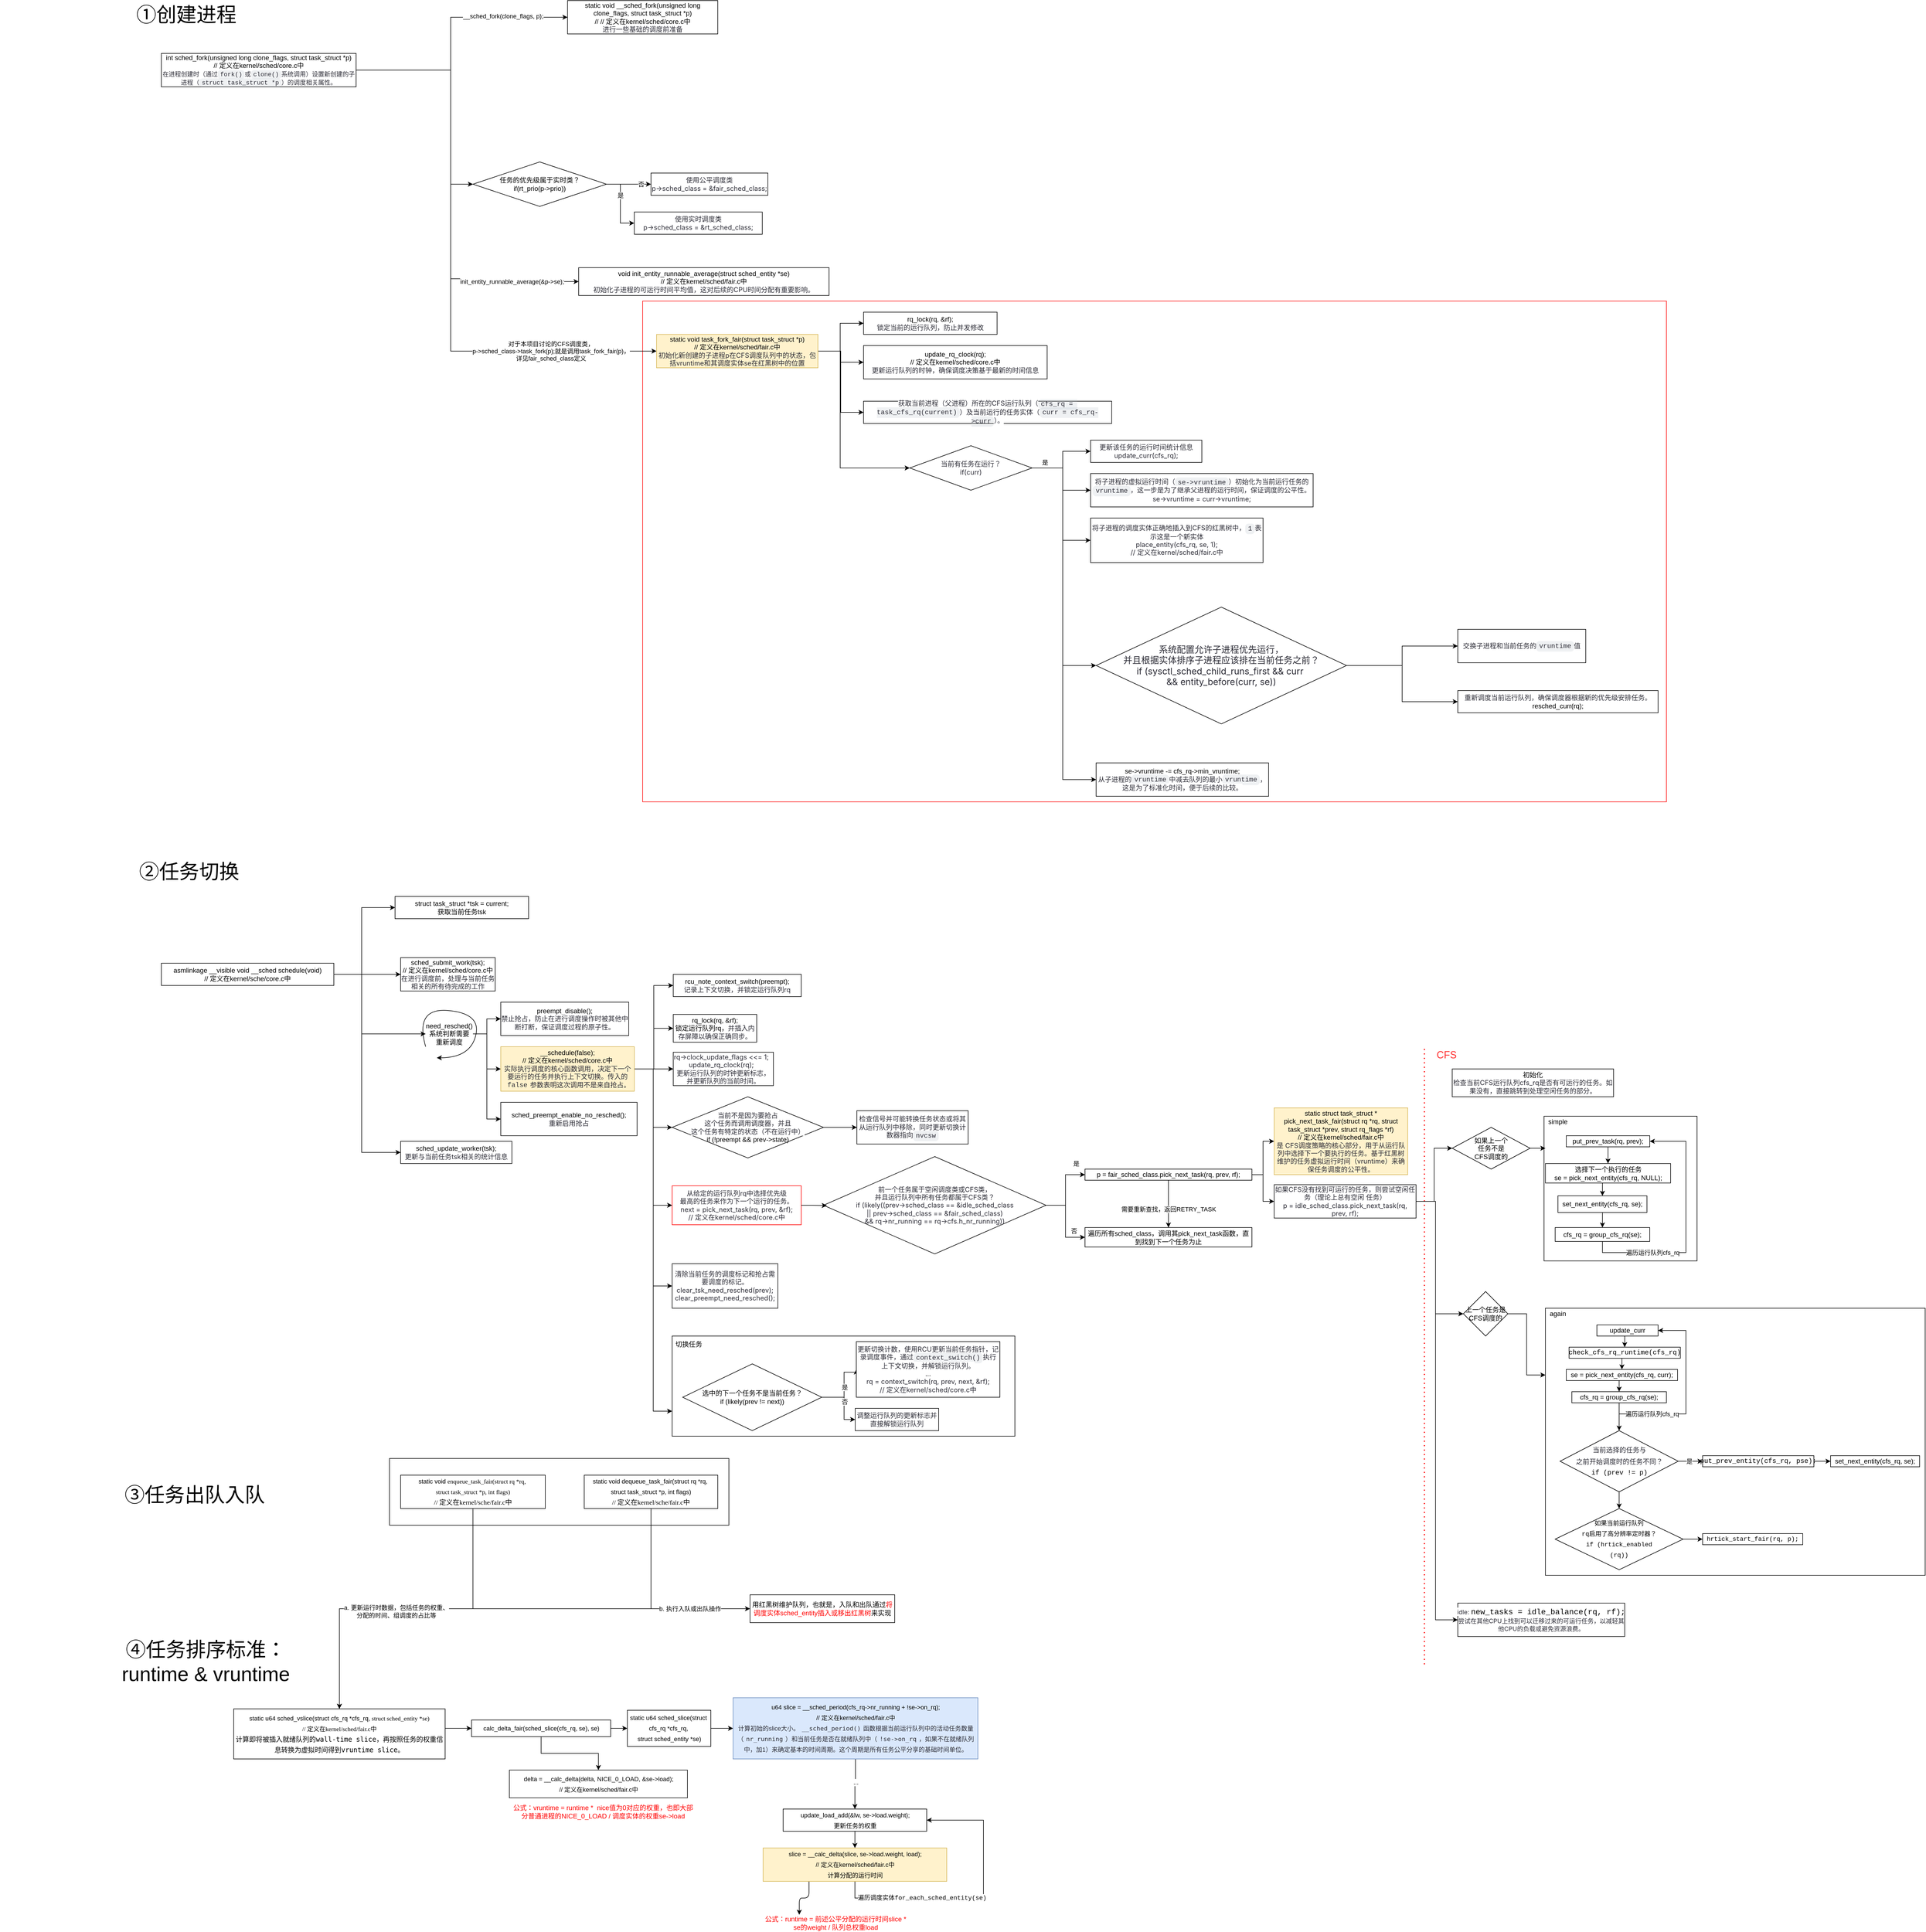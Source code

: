 <mxfile version="24.5.4" type="github">
  <diagram name="第 1 页" id="hPulBh3gC0QqBDuybaSG">
    <mxGraphModel dx="2607" dy="1188" grid="1" gridSize="10" guides="1" tooltips="1" connect="1" arrows="1" fold="1" page="1" pageScale="1" pageWidth="827" pageHeight="1169" math="0" shadow="0">
      <root>
        <mxCell id="0" />
        <mxCell id="1" parent="0" />
        <mxCell id="-njEmwGsimaOW8p4Tyl_-79" value="" style="rounded=0;whiteSpace=wrap;html=1;" vertex="1" parent="1">
          <mxGeometry x="530" y="2770" width="610" height="120" as="geometry" />
        </mxCell>
        <mxCell id="PmWdC25WH9u9d0af73HB-65" value="" style="rounded=0;whiteSpace=wrap;html=1;gradientColor=default;fillColor=none;strokeColor=#FF0000;" parent="1" vertex="1">
          <mxGeometry x="985" y="690" width="1840" height="900" as="geometry" />
        </mxCell>
        <mxCell id="PmWdC25WH9u9d0af73HB-1" value="&lt;font style=&quot;font-size: 36px;&quot;&gt;①创建进程&lt;/font&gt;" style="text;html=1;align=center;verticalAlign=middle;whiteSpace=wrap;rounded=0;" parent="1" vertex="1">
          <mxGeometry x="60" y="160" width="210" height="30" as="geometry" />
        </mxCell>
        <mxCell id="PmWdC25WH9u9d0af73HB-4" style="edgeStyle=orthogonalEdgeStyle;rounded=0;orthogonalLoop=1;jettySize=auto;html=1;exitX=1;exitY=0.5;exitDx=0;exitDy=0;entryX=0;entryY=0.5;entryDx=0;entryDy=0;" parent="1" source="PmWdC25WH9u9d0af73HB-2" target="PmWdC25WH9u9d0af73HB-3" edge="1">
          <mxGeometry relative="1" as="geometry">
            <mxPoint x="840" y="180" as="targetPoint" />
            <Array as="points">
              <mxPoint x="640" y="275" />
              <mxPoint x="640" y="180" />
            </Array>
          </mxGeometry>
        </mxCell>
        <mxCell id="PmWdC25WH9u9d0af73HB-35" value="__sched_fork(clone_flags, p);" style="edgeLabel;html=1;align=center;verticalAlign=middle;resizable=0;points=[];" parent="PmWdC25WH9u9d0af73HB-4" vertex="1" connectable="0">
          <mxGeometry x="0.513" y="2" relative="1" as="geometry">
            <mxPoint x="-1" as="offset" />
          </mxGeometry>
        </mxCell>
        <mxCell id="PmWdC25WH9u9d0af73HB-17" style="edgeStyle=orthogonalEdgeStyle;rounded=0;orthogonalLoop=1;jettySize=auto;html=1;exitX=1;exitY=0.5;exitDx=0;exitDy=0;" parent="1" source="PmWdC25WH9u9d0af73HB-2" target="PmWdC25WH9u9d0af73HB-10" edge="1">
          <mxGeometry relative="1" as="geometry">
            <Array as="points">
              <mxPoint x="640" y="275" />
              <mxPoint x="640" y="480" />
            </Array>
          </mxGeometry>
        </mxCell>
        <mxCell id="PmWdC25WH9u9d0af73HB-33" style="edgeStyle=orthogonalEdgeStyle;rounded=0;orthogonalLoop=1;jettySize=auto;html=1;exitX=1;exitY=0.5;exitDx=0;exitDy=0;entryX=0;entryY=0.5;entryDx=0;entryDy=0;" parent="1" source="PmWdC25WH9u9d0af73HB-2" target="PmWdC25WH9u9d0af73HB-32" edge="1">
          <mxGeometry relative="1" as="geometry">
            <mxPoint x="780" y="730" as="targetPoint" />
            <Array as="points">
              <mxPoint x="640" y="275" />
              <mxPoint x="640" y="650" />
              <mxPoint x="780" y="650" />
              <mxPoint x="780" y="655" />
            </Array>
          </mxGeometry>
        </mxCell>
        <mxCell id="PmWdC25WH9u9d0af73HB-34" value="init_entity_runnable_average(&amp;amp;p-&amp;gt;se);" style="edgeLabel;html=1;align=center;verticalAlign=middle;resizable=0;points=[];" parent="PmWdC25WH9u9d0af73HB-33" vertex="1" connectable="0">
          <mxGeometry x="0.724" relative="1" as="geometry">
            <mxPoint x="-18" y="5" as="offset" />
          </mxGeometry>
        </mxCell>
        <mxCell id="PmWdC25WH9u9d0af73HB-37" style="edgeStyle=orthogonalEdgeStyle;rounded=0;orthogonalLoop=1;jettySize=auto;html=1;exitX=1;exitY=0.5;exitDx=0;exitDy=0;entryX=0;entryY=0.5;entryDx=0;entryDy=0;" parent="1" source="PmWdC25WH9u9d0af73HB-2" target="PmWdC25WH9u9d0af73HB-36" edge="1">
          <mxGeometry relative="1" as="geometry">
            <mxPoint x="1040" y="780" as="targetPoint" />
            <Array as="points">
              <mxPoint x="640" y="275" />
              <mxPoint x="640" y="780" />
            </Array>
          </mxGeometry>
        </mxCell>
        <mxCell id="PmWdC25WH9u9d0af73HB-40" value="对于本项目讨论的CFS调度类，&lt;div&gt;p-&amp;gt;sched_class-&amp;gt;task_fork(p);就是调用task_fork_fair(p)，&lt;br&gt;&lt;/div&gt;&lt;div&gt;详见fair_sched_class定义&lt;/div&gt;" style="edgeLabel;html=1;align=center;verticalAlign=middle;resizable=0;points=[];" parent="PmWdC25WH9u9d0af73HB-37" vertex="1" connectable="0">
          <mxGeometry x="0.581" y="1" relative="1" as="geometry">
            <mxPoint x="29" y="1" as="offset" />
          </mxGeometry>
        </mxCell>
        <mxCell id="PmWdC25WH9u9d0af73HB-2" value="&lt;span style=&quot;font-size: 12px;&quot;&gt;int sched_fork(unsigned long clone_flags, struct task_struct *p)&lt;/span&gt;&lt;div&gt;// 定义在kernel/sched/core.c中&lt;/div&gt;&lt;div&gt;&lt;font style=&quot;font-size: 11px;&quot;&gt;&lt;span style=&quot;color: rgb(44, 44, 54); font-family: -apple-system, BlinkMacSystemFont, &amp;quot;Segoe UI&amp;quot;, &amp;quot;Noto Sans&amp;quot;, Helvetica, Arial, sans-serif, &amp;quot;Apple Color Emoji&amp;quot;, &amp;quot;Segoe UI Emoji&amp;quot;; text-align: start; white-space-collapse: preserve; background-color: rgb(255, 255, 255);&quot;&gt;在进程创建时（通过&lt;/span&gt;&lt;code style=&quot;box-sizing: border-box; --un-rotate: 0; --un-rotate-x: 0; --un-rotate-y: 0; --un-rotate-z: 0; --un-scale-x: 1; --un-scale-y: 1; --un-scale-z: 1; --un-skew-x: 0; --un-skew-y: 0; --un-translate-x: 0; --un-translate-y: 0; --un-translate-z: 0; --un-pan-x: ; --un-pan-y: ; --un-pinch-zoom: ; --un-scroll-snap-strictness: proximity; --un-ordinal: ; --un-slashed-zero: ; --un-numeric-figure: ; --un-numeric-spacing: ; --un-numeric-fraction: ; --un-border-spacing-x: 0; --un-border-spacing-y: 0; --un-ring-offset-shadow: 0 0 transparent; --un-ring-shadow: 0 0 transparent; --un-shadow-inset: ; --un-shadow: 0 0 transparent; --un-ring-inset: ; --un-ring-offset-width: 0px; --un-ring-offset-color: #fff; --un-ring-width: 0px; --un-ring-color: rgba(147,197,253,.5); --un-blur: ; --un-brightness: ; --un-contrast: ; --un-drop-shadow: ; --un-grayscale: ; --un-hue-rotate: ; --un-invert: ; --un-saturate: ; --un-sepia: ; --un-backdrop-blur: ; --un-backdrop-brightness: ; --un-backdrop-contrast: ; --un-backdrop-grayscale: ; --un-backdrop-hue-rotate: ; --un-backdrop-invert: ; --un-backdrop-opacity: ; --un-backdrop-saturate: ; --un-backdrop-sepia: ; font-family: ui-monospace, SFMono-Regular, &amp;quot;SF Mono&amp;quot;, Menlo, Consolas, &amp;quot;Liberation Mono&amp;quot;, monospace; background-color: rgba(175, 184, 193, 0.2); border-radius: 6px; margin: 0px; padding: 0.2em 0.4em; white-space-collapse: break-spaces; color: rgb(44, 44, 54); text-align: start;&quot;&gt;fork()&lt;/code&gt;&lt;span style=&quot;color: rgb(44, 44, 54); font-family: -apple-system, BlinkMacSystemFont, &amp;quot;Segoe UI&amp;quot;, &amp;quot;Noto Sans&amp;quot;, Helvetica, Arial, sans-serif, &amp;quot;Apple Color Emoji&amp;quot;, &amp;quot;Segoe UI Emoji&amp;quot;; text-align: start; white-space-collapse: preserve; background-color: rgb(255, 255, 255);&quot;&gt;或&lt;/span&gt;&lt;code style=&quot;box-sizing: border-box; --un-rotate: 0; --un-rotate-x: 0; --un-rotate-y: 0; --un-rotate-z: 0; --un-scale-x: 1; --un-scale-y: 1; --un-scale-z: 1; --un-skew-x: 0; --un-skew-y: 0; --un-translate-x: 0; --un-translate-y: 0; --un-translate-z: 0; --un-pan-x: ; --un-pan-y: ; --un-pinch-zoom: ; --un-scroll-snap-strictness: proximity; --un-ordinal: ; --un-slashed-zero: ; --un-numeric-figure: ; --un-numeric-spacing: ; --un-numeric-fraction: ; --un-border-spacing-x: 0; --un-border-spacing-y: 0; --un-ring-offset-shadow: 0 0 transparent; --un-ring-shadow: 0 0 transparent; --un-shadow-inset: ; --un-shadow: 0 0 transparent; --un-ring-inset: ; --un-ring-offset-width: 0px; --un-ring-offset-color: #fff; --un-ring-width: 0px; --un-ring-color: rgba(147,197,253,.5); --un-blur: ; --un-brightness: ; --un-contrast: ; --un-drop-shadow: ; --un-grayscale: ; --un-hue-rotate: ; --un-invert: ; --un-saturate: ; --un-sepia: ; --un-backdrop-blur: ; --un-backdrop-brightness: ; --un-backdrop-contrast: ; --un-backdrop-grayscale: ; --un-backdrop-hue-rotate: ; --un-backdrop-invert: ; --un-backdrop-opacity: ; --un-backdrop-saturate: ; --un-backdrop-sepia: ; font-family: ui-monospace, SFMono-Regular, &amp;quot;SF Mono&amp;quot;, Menlo, Consolas, &amp;quot;Liberation Mono&amp;quot;, monospace; background-color: rgba(175, 184, 193, 0.2); border-radius: 6px; margin: 0px; padding: 0.2em 0.4em; white-space-collapse: break-spaces; color: rgb(44, 44, 54); text-align: start;&quot;&gt;clone()&lt;/code&gt;&lt;span style=&quot;color: rgb(44, 44, 54); font-family: -apple-system, BlinkMacSystemFont, &amp;quot;Segoe UI&amp;quot;, &amp;quot;Noto Sans&amp;quot;, Helvetica, Arial, sans-serif, &amp;quot;Apple Color Emoji&amp;quot;, &amp;quot;Segoe UI Emoji&amp;quot;; text-align: start; white-space-collapse: preserve; background-color: rgb(255, 255, 255);&quot;&gt;系统调用）设置新创建的子进程（&lt;/span&gt;&lt;code style=&quot;box-sizing: border-box; --un-rotate: 0; --un-rotate-x: 0; --un-rotate-y: 0; --un-rotate-z: 0; --un-scale-x: 1; --un-scale-y: 1; --un-scale-z: 1; --un-skew-x: 0; --un-skew-y: 0; --un-translate-x: 0; --un-translate-y: 0; --un-translate-z: 0; --un-pan-x: ; --un-pan-y: ; --un-pinch-zoom: ; --un-scroll-snap-strictness: proximity; --un-ordinal: ; --un-slashed-zero: ; --un-numeric-figure: ; --un-numeric-spacing: ; --un-numeric-fraction: ; --un-border-spacing-x: 0; --un-border-spacing-y: 0; --un-ring-offset-shadow: 0 0 transparent; --un-ring-shadow: 0 0 transparent; --un-shadow-inset: ; --un-shadow: 0 0 transparent; --un-ring-inset: ; --un-ring-offset-width: 0px; --un-ring-offset-color: #fff; --un-ring-width: 0px; --un-ring-color: rgba(147,197,253,.5); --un-blur: ; --un-brightness: ; --un-contrast: ; --un-drop-shadow: ; --un-grayscale: ; --un-hue-rotate: ; --un-invert: ; --un-saturate: ; --un-sepia: ; --un-backdrop-blur: ; --un-backdrop-brightness: ; --un-backdrop-contrast: ; --un-backdrop-grayscale: ; --un-backdrop-hue-rotate: ; --un-backdrop-invert: ; --un-backdrop-opacity: ; --un-backdrop-saturate: ; --un-backdrop-sepia: ; font-family: ui-monospace, SFMono-Regular, &amp;quot;SF Mono&amp;quot;, Menlo, Consolas, &amp;quot;Liberation Mono&amp;quot;, monospace; background-color: rgba(175, 184, 193, 0.2); border-radius: 6px; margin: 0px; padding: 0.2em 0.4em; white-space-collapse: break-spaces; color: rgb(44, 44, 54); text-align: start;&quot;&gt;struct task_struct *p&lt;/code&gt;&lt;span style=&quot;color: rgb(44, 44, 54); font-family: -apple-system, BlinkMacSystemFont, &amp;quot;Segoe UI&amp;quot;, &amp;quot;Noto Sans&amp;quot;, Helvetica, Arial, sans-serif, &amp;quot;Apple Color Emoji&amp;quot;, &amp;quot;Segoe UI Emoji&amp;quot;; text-align: start; white-space-collapse: preserve; background-color: rgb(255, 255, 255);&quot;&gt;）的调度相关属性。&lt;/span&gt;&lt;/font&gt;&lt;br&gt;&lt;/div&gt;" style="rounded=0;whiteSpace=wrap;html=1;" parent="1" vertex="1">
          <mxGeometry x="120" y="245" width="350" height="60" as="geometry" />
        </mxCell>
        <mxCell id="PmWdC25WH9u9d0af73HB-3" value="&lt;span style=&quot;font-size: 12px;&quot;&gt;static void __sched_fork(unsigned long clone_flags, struct task_struct *p)&lt;/span&gt;&lt;div&gt;//&amp;nbsp;&lt;span style=&quot;background-color: initial;&quot;&gt;// 定义在kernel/sched/core.c中&lt;/span&gt;&lt;/div&gt;&lt;div&gt;&lt;span style=&quot;background-color: rgb(255, 255, 255); color: rgb(44, 44, 54); font-family: -apple-system, BlinkMacSystemFont, &amp;quot;Segoe UI&amp;quot;, &amp;quot;Noto Sans&amp;quot;, Helvetica, Arial, sans-serif, &amp;quot;Apple Color Emoji&amp;quot;, &amp;quot;Segoe UI Emoji&amp;quot;; text-align: left;&quot;&gt;&lt;font style=&quot;font-size: 12px;&quot;&gt;进行一些基础的调度前准备&lt;/font&gt;&lt;/span&gt;&lt;/div&gt;" style="rounded=0;whiteSpace=wrap;html=1;" parent="1" vertex="1">
          <mxGeometry x="850" y="150" width="270" height="60" as="geometry" />
        </mxCell>
        <mxCell id="PmWdC25WH9u9d0af73HB-12" style="edgeStyle=orthogonalEdgeStyle;rounded=0;orthogonalLoop=1;jettySize=auto;html=1;exitX=1;exitY=0.5;exitDx=0;exitDy=0;entryX=0;entryY=0.5;entryDx=0;entryDy=0;" parent="1" source="PmWdC25WH9u9d0af73HB-10" target="PmWdC25WH9u9d0af73HB-11" edge="1">
          <mxGeometry relative="1" as="geometry" />
        </mxCell>
        <mxCell id="PmWdC25WH9u9d0af73HB-13" value="是" style="edgeLabel;html=1;align=center;verticalAlign=middle;resizable=0;points=[];" parent="PmWdC25WH9u9d0af73HB-12" vertex="1" connectable="0">
          <mxGeometry x="-0.258" relative="1" as="geometry">
            <mxPoint as="offset" />
          </mxGeometry>
        </mxCell>
        <mxCell id="PmWdC25WH9u9d0af73HB-15" style="edgeStyle=orthogonalEdgeStyle;rounded=0;orthogonalLoop=1;jettySize=auto;html=1;exitX=1;exitY=0.5;exitDx=0;exitDy=0;entryX=0;entryY=0.5;entryDx=0;entryDy=0;" parent="1" source="PmWdC25WH9u9d0af73HB-10" target="PmWdC25WH9u9d0af73HB-14" edge="1">
          <mxGeometry relative="1" as="geometry" />
        </mxCell>
        <mxCell id="PmWdC25WH9u9d0af73HB-16" value="否" style="edgeLabel;html=1;align=center;verticalAlign=middle;resizable=0;points=[];" parent="PmWdC25WH9u9d0af73HB-15" vertex="1" connectable="0">
          <mxGeometry x="-0.085" y="1" relative="1" as="geometry">
            <mxPoint x="25" y="1" as="offset" />
          </mxGeometry>
        </mxCell>
        <mxCell id="PmWdC25WH9u9d0af73HB-10" value="任务的优先级属于实时类？&lt;div&gt;&lt;span style=&quot;font-size: 12px;&quot;&gt;if(rt_prio(p-&amp;gt;prio))&lt;/span&gt;&lt;br&gt;&lt;/div&gt;" style="rhombus;whiteSpace=wrap;html=1;" parent="1" vertex="1">
          <mxGeometry x="680" y="440" width="240" height="80" as="geometry" />
        </mxCell>
        <mxCell id="PmWdC25WH9u9d0af73HB-11" value="&lt;span style=&quot;color: rgb(44, 44, 54); font-family: -apple-system, BlinkMacSystemFont, &amp;quot;Segoe UI&amp;quot;, &amp;quot;Noto Sans&amp;quot;, Helvetica, Arial, sans-serif, &amp;quot;Apple Color Emoji&amp;quot;, &amp;quot;Segoe UI Emoji&amp;quot;; text-align: left; background-color: rgb(255, 255, 255);&quot;&gt;&lt;font style=&quot;font-size: 12px;&quot;&gt;使用实时调度类&lt;/font&gt;&lt;/span&gt;&lt;div&gt;&lt;span style=&quot;text-align: left; background-color: rgb(255, 255, 255);&quot;&gt;&lt;font style=&quot;&quot;&gt;&lt;font face=&quot;-apple-system, BlinkMacSystemFont, Segoe UI, Noto Sans, Helvetica, Arial, sans-serif, Apple Color Emoji, Segoe UI Emoji&quot; color=&quot;#2c2c36&quot;&gt;&lt;span style=&quot;font-size: 12px;&quot;&gt;p-&amp;gt;sched_class = &amp;amp;rt_sched_class;&lt;/span&gt;&lt;/font&gt;&lt;br&gt;&lt;/font&gt;&lt;/span&gt;&lt;/div&gt;" style="rounded=0;whiteSpace=wrap;html=1;" parent="1" vertex="1">
          <mxGeometry x="970" y="530" width="230" height="40" as="geometry" />
        </mxCell>
        <mxCell id="PmWdC25WH9u9d0af73HB-14" value="&lt;span style=&quot;color: rgb(44, 44, 54); font-family: -apple-system, BlinkMacSystemFont, &amp;quot;Segoe UI&amp;quot;, &amp;quot;Noto Sans&amp;quot;, Helvetica, Arial, sans-serif, &amp;quot;Apple Color Emoji&amp;quot;, &amp;quot;Segoe UI Emoji&amp;quot;; text-align: left; background-color: rgb(255, 255, 255);&quot;&gt;&lt;font style=&quot;font-size: 12px;&quot;&gt;使用公平调度类&lt;/font&gt;&lt;/span&gt;&lt;div&gt;&lt;span style=&quot;text-align: left; background-color: rgb(255, 255, 255);&quot;&gt;&lt;font style=&quot;&quot;&gt;&lt;font face=&quot;-apple-system, BlinkMacSystemFont, Segoe UI, Noto Sans, Helvetica, Arial, sans-serif, Apple Color Emoji, Segoe UI Emoji&quot; color=&quot;#2c2c36&quot;&gt;&lt;span style=&quot;font-size: 12px;&quot;&gt;p-&amp;gt;sched_class = &amp;amp;fair_sched_class;&lt;/span&gt;&lt;/font&gt;&lt;br&gt;&lt;/font&gt;&lt;/span&gt;&lt;/div&gt;" style="rounded=0;whiteSpace=wrap;html=1;" parent="1" vertex="1">
          <mxGeometry x="1000" y="460" width="210" height="40" as="geometry" />
        </mxCell>
        <mxCell id="PmWdC25WH9u9d0af73HB-32" value="&lt;span style=&quot;font-size: 12px;&quot;&gt;void init_entity_runnable_average(struct sched_entity *se)&lt;/span&gt;&lt;div&gt;&lt;span style=&quot;font-size: 12px;&quot;&gt;// 定义在kernel/sched/fair.c中&lt;/span&gt;&lt;/div&gt;&lt;div&gt;&lt;span style=&quot;background-color: rgb(255, 255, 255); color: rgb(44, 44, 54); font-family: -apple-system, BlinkMacSystemFont, &amp;quot;Segoe UI&amp;quot;, &amp;quot;Noto Sans&amp;quot;, Helvetica, Arial, sans-serif, &amp;quot;Apple Color Emoji&amp;quot;, &amp;quot;Segoe UI Emoji&amp;quot;; text-align: start;&quot;&gt;&lt;font style=&quot;font-size: 12px;&quot;&gt;初始化子进程的可运行时间平均值，这对后续的CPU时间分配有重要影响。&lt;/font&gt;&lt;/span&gt;&lt;/div&gt;" style="rounded=0;whiteSpace=wrap;html=1;" parent="1" vertex="1">
          <mxGeometry x="870" y="630" width="450" height="50" as="geometry" />
        </mxCell>
        <mxCell id="PmWdC25WH9u9d0af73HB-50" style="edgeStyle=orthogonalEdgeStyle;rounded=0;orthogonalLoop=1;jettySize=auto;html=1;exitX=1;exitY=0.5;exitDx=0;exitDy=0;entryX=0;entryY=0.5;entryDx=0;entryDy=0;" parent="1" source="PmWdC25WH9u9d0af73HB-36" target="PmWdC25WH9u9d0af73HB-41" edge="1">
          <mxGeometry relative="1" as="geometry">
            <Array as="points">
              <mxPoint x="1340" y="780" />
              <mxPoint x="1340" y="730" />
            </Array>
          </mxGeometry>
        </mxCell>
        <mxCell id="PmWdC25WH9u9d0af73HB-51" style="edgeStyle=orthogonalEdgeStyle;rounded=0;orthogonalLoop=1;jettySize=auto;html=1;exitX=1;exitY=0.5;exitDx=0;exitDy=0;entryX=0;entryY=0.5;entryDx=0;entryDy=0;" parent="1" source="PmWdC25WH9u9d0af73HB-36" target="PmWdC25WH9u9d0af73HB-42" edge="1">
          <mxGeometry relative="1" as="geometry">
            <Array as="points">
              <mxPoint x="1340" y="780" />
              <mxPoint x="1340" y="800" />
            </Array>
          </mxGeometry>
        </mxCell>
        <mxCell id="PmWdC25WH9u9d0af73HB-52" style="edgeStyle=orthogonalEdgeStyle;rounded=0;orthogonalLoop=1;jettySize=auto;html=1;exitX=1;exitY=0.5;exitDx=0;exitDy=0;entryX=0;entryY=0.5;entryDx=0;entryDy=0;" parent="1" source="PmWdC25WH9u9d0af73HB-36" target="PmWdC25WH9u9d0af73HB-43" edge="1">
          <mxGeometry relative="1" as="geometry" />
        </mxCell>
        <mxCell id="PmWdC25WH9u9d0af73HB-53" style="edgeStyle=orthogonalEdgeStyle;rounded=0;orthogonalLoop=1;jettySize=auto;html=1;exitX=1;exitY=0.5;exitDx=0;exitDy=0;entryX=0;entryY=0.5;entryDx=0;entryDy=0;" parent="1" source="PmWdC25WH9u9d0af73HB-36" target="PmWdC25WH9u9d0af73HB-44" edge="1">
          <mxGeometry relative="1" as="geometry">
            <Array as="points">
              <mxPoint x="1340" y="780" />
              <mxPoint x="1340" y="990" />
            </Array>
          </mxGeometry>
        </mxCell>
        <mxCell id="PmWdC25WH9u9d0af73HB-36" value="&lt;span style=&quot;font-size: 12px;&quot;&gt;static void task_fork_fair(struct task_struct *p)&lt;/span&gt;&lt;div&gt;// 定义在kernel/sched/fair.c中&lt;/div&gt;&lt;div&gt;&lt;font style=&quot;font-size: 12px;&quot;&gt;&lt;span style=&quot;color: rgb(44, 44, 54); font-family: -apple-system, BlinkMacSystemFont, &amp;quot;Segoe UI&amp;quot;, &amp;quot;Noto Sans&amp;quot;, Helvetica, Arial, sans-serif, &amp;quot;Apple Color Emoji&amp;quot;, &amp;quot;Segoe UI Emoji&amp;quot;; text-align: start; white-space-collapse: preserve;&quot;&gt;初始化新创建的子进程p&lt;/span&gt;&lt;span style=&quot;color: rgb(44, 44, 54); font-family: -apple-system, BlinkMacSystemFont, &amp;quot;Segoe UI&amp;quot;, &amp;quot;Noto Sans&amp;quot;, Helvetica, Arial, sans-serif, &amp;quot;Apple Color Emoji&amp;quot;, &amp;quot;Segoe UI Emoji&amp;quot;; text-align: start; white-space-collapse: preserve;&quot;&gt;在CFS调度队列中的状态，包括vruntime和其调度实体se在红黑树中的位置&lt;/span&gt;&lt;/font&gt;&lt;br&gt;&lt;/div&gt;" style="rounded=0;whiteSpace=wrap;html=1;strokeColor=#d6b656;fillColor=#fff2cc;" parent="1" vertex="1">
          <mxGeometry x="1010" y="750" width="290" height="60" as="geometry" />
        </mxCell>
        <mxCell id="PmWdC25WH9u9d0af73HB-41" value="&lt;span style=&quot;font-size: 12px;&quot;&gt;rq_lock(rq, &amp;amp;rf);&lt;/span&gt;&lt;div&gt;&lt;span style=&quot;color: rgb(44, 44, 54); font-family: -apple-system, BlinkMacSystemFont, &amp;quot;Segoe UI&amp;quot;, &amp;quot;Noto Sans&amp;quot;, Helvetica, Arial, sans-serif, &amp;quot;Apple Color Emoji&amp;quot;, &amp;quot;Segoe UI Emoji&amp;quot;; text-align: left; background-color: rgb(255, 255, 255);&quot;&gt;&lt;font style=&quot;font-size: 12px;&quot;&gt;锁定当前的运行队列，&lt;/font&gt;&lt;/span&gt;&lt;span style=&quot;background-color: rgb(255, 255, 255); color: rgb(44, 44, 54); font-family: -apple-system, BlinkMacSystemFont, &amp;quot;Segoe UI&amp;quot;, &amp;quot;Noto Sans&amp;quot;, Helvetica, Arial, sans-serif, &amp;quot;Apple Color Emoji&amp;quot;, &amp;quot;Segoe UI Emoji&amp;quot;; text-align: left;&quot;&gt;&lt;font style=&quot;font-size: 12px;&quot;&gt;防止并发修改&lt;/font&gt;&lt;/span&gt;&lt;span style=&quot;font-size: 12px;&quot;&gt;&lt;br&gt;&lt;/span&gt;&lt;/div&gt;" style="rounded=0;whiteSpace=wrap;html=1;" parent="1" vertex="1">
          <mxGeometry x="1382" y="710" width="240" height="40" as="geometry" />
        </mxCell>
        <mxCell id="PmWdC25WH9u9d0af73HB-42" value="&lt;span style=&quot;font-size: 12px;&quot;&gt;update_rq_clock(rq);&lt;/span&gt;&lt;div&gt;&lt;span style=&quot;font-size: 12px;&quot;&gt;// 定义在kernel/sched/core.c中&lt;/span&gt;&lt;/div&gt;&lt;div&gt;&lt;span style=&quot;color: rgb(44, 44, 54); font-family: -apple-system, BlinkMacSystemFont, &amp;quot;Segoe UI&amp;quot;, &amp;quot;Noto Sans&amp;quot;, Helvetica, Arial, sans-serif, &amp;quot;Apple Color Emoji&amp;quot;, &amp;quot;Segoe UI Emoji&amp;quot;; text-align: left; background-color: rgb(255, 255, 255);&quot;&gt;&lt;font style=&quot;font-size: 12px;&quot;&gt;更新运行队列的时钟，确保调度决策基于最新的时间信息&lt;/font&gt;&lt;/span&gt;&lt;span style=&quot;font-size: 12px;&quot;&gt;&lt;br&gt;&lt;/span&gt;&lt;/div&gt;" style="rounded=0;whiteSpace=wrap;html=1;" parent="1" vertex="1">
          <mxGeometry x="1382" y="770" width="330" height="60" as="geometry" />
        </mxCell>
        <mxCell id="PmWdC25WH9u9d0af73HB-43" value="&lt;font style=&quot;font-size: 12px;&quot;&gt;&lt;span style=&quot;color: rgb(44, 44, 54); font-family: -apple-system, BlinkMacSystemFont, &amp;quot;Segoe UI&amp;quot;, &amp;quot;Noto Sans&amp;quot;, Helvetica, Arial, sans-serif, &amp;quot;Apple Color Emoji&amp;quot;, &amp;quot;Segoe UI Emoji&amp;quot;; text-align: left; background-color: rgb(255, 255, 255);&quot;&gt;获取当前进程（父进程）所在的CFS运行队列（&lt;/span&gt;&lt;code style=&quot;box-sizing: border-box; --un-rotate: 0; --un-rotate-x: 0; --un-rotate-y: 0; --un-rotate-z: 0; --un-scale-x: 1; --un-scale-y: 1; --un-scale-z: 1; --un-skew-x: 0; --un-skew-y: 0; --un-translate-x: 0; --un-translate-y: 0; --un-translate-z: 0; --un-pan-x: ; --un-pan-y: ; --un-pinch-zoom: ; --un-scroll-snap-strictness: proximity; --un-ordinal: ; --un-slashed-zero: ; --un-numeric-figure: ; --un-numeric-spacing: ; --un-numeric-fraction: ; --un-border-spacing-x: 0; --un-border-spacing-y: 0; --un-ring-offset-shadow: 0 0 transparent; --un-ring-shadow: 0 0 transparent; --un-shadow-inset: ; --un-shadow: 0 0 transparent; --un-ring-inset: ; --un-ring-offset-width: 0px; --un-ring-offset-color: #fff; --un-ring-width: 0px; --un-ring-color: rgba(147,197,253,.5); --un-blur: ; --un-brightness: ; --un-contrast: ; --un-drop-shadow: ; --un-grayscale: ; --un-hue-rotate: ; --un-invert: ; --un-saturate: ; --un-sepia: ; --un-backdrop-blur: ; --un-backdrop-brightness: ; --un-backdrop-contrast: ; --un-backdrop-grayscale: ; --un-backdrop-hue-rotate: ; --un-backdrop-invert: ; --un-backdrop-opacity: ; --un-backdrop-saturate: ; --un-backdrop-sepia: ; font-family: ui-monospace, SFMono-Regular, &amp;quot;SF Mono&amp;quot;, Menlo, Consolas, &amp;quot;Liberation Mono&amp;quot;, monospace; background-color: rgba(175, 184, 193, 0.2); border-radius: 6px; margin: 0px; padding: 0.2em 0.4em; white-space-collapse: break-spaces; color: rgb(44, 44, 54); text-align: left;&quot;&gt;cfs_rq = task_cfs_rq(current)&lt;/code&gt;&lt;span style=&quot;color: rgb(44, 44, 54); font-family: -apple-system, BlinkMacSystemFont, &amp;quot;Segoe UI&amp;quot;, &amp;quot;Noto Sans&amp;quot;, Helvetica, Arial, sans-serif, &amp;quot;Apple Color Emoji&amp;quot;, &amp;quot;Segoe UI Emoji&amp;quot;; text-align: left; background-color: rgb(255, 255, 255);&quot;&gt;）及当前运行的任务实体（&lt;/span&gt;&lt;code style=&quot;box-sizing: border-box; --un-rotate: 0; --un-rotate-x: 0; --un-rotate-y: 0; --un-rotate-z: 0; --un-scale-x: 1; --un-scale-y: 1; --un-scale-z: 1; --un-skew-x: 0; --un-skew-y: 0; --un-translate-x: 0; --un-translate-y: 0; --un-translate-z: 0; --un-pan-x: ; --un-pan-y: ; --un-pinch-zoom: ; --un-scroll-snap-strictness: proximity; --un-ordinal: ; --un-slashed-zero: ; --un-numeric-figure: ; --un-numeric-spacing: ; --un-numeric-fraction: ; --un-border-spacing-x: 0; --un-border-spacing-y: 0; --un-ring-offset-shadow: 0 0 transparent; --un-ring-shadow: 0 0 transparent; --un-shadow-inset: ; --un-shadow: 0 0 transparent; --un-ring-inset: ; --un-ring-offset-width: 0px; --un-ring-offset-color: #fff; --un-ring-width: 0px; --un-ring-color: rgba(147,197,253,.5); --un-blur: ; --un-brightness: ; --un-contrast: ; --un-drop-shadow: ; --un-grayscale: ; --un-hue-rotate: ; --un-invert: ; --un-saturate: ; --un-sepia: ; --un-backdrop-blur: ; --un-backdrop-brightness: ; --un-backdrop-contrast: ; --un-backdrop-grayscale: ; --un-backdrop-hue-rotate: ; --un-backdrop-invert: ; --un-backdrop-opacity: ; --un-backdrop-saturate: ; --un-backdrop-sepia: ; font-family: ui-monospace, SFMono-Regular, &amp;quot;SF Mono&amp;quot;, Menlo, Consolas, &amp;quot;Liberation Mono&amp;quot;, monospace; background-color: rgba(175, 184, 193, 0.2); border-radius: 6px; margin: 0px; padding: 0.2em 0.4em; white-space-collapse: break-spaces; color: rgb(44, 44, 54); text-align: left;&quot;&gt;curr = cfs_rq-&amp;gt;curr&lt;/code&gt;&lt;span style=&quot;color: rgb(44, 44, 54); font-family: -apple-system, BlinkMacSystemFont, &amp;quot;Segoe UI&amp;quot;, &amp;quot;Noto Sans&amp;quot;, Helvetica, Arial, sans-serif, &amp;quot;Apple Color Emoji&amp;quot;, &amp;quot;Segoe UI Emoji&amp;quot;; text-align: left; background-color: rgb(255, 255, 255);&quot;&gt;）。&lt;/span&gt;&lt;/font&gt;" style="rounded=0;whiteSpace=wrap;html=1;" parent="1" vertex="1">
          <mxGeometry x="1382" y="870" width="446" height="40" as="geometry" />
        </mxCell>
        <mxCell id="PmWdC25WH9u9d0af73HB-47" style="edgeStyle=orthogonalEdgeStyle;rounded=0;orthogonalLoop=1;jettySize=auto;html=1;exitX=1;exitY=0.5;exitDx=0;exitDy=0;entryX=0;entryY=0.5;entryDx=0;entryDy=0;" parent="1" source="PmWdC25WH9u9d0af73HB-44" target="PmWdC25WH9u9d0af73HB-45" edge="1">
          <mxGeometry relative="1" as="geometry">
            <Array as="points">
              <mxPoint x="1740" y="990" />
              <mxPoint x="1740" y="960" />
            </Array>
          </mxGeometry>
        </mxCell>
        <mxCell id="PmWdC25WH9u9d0af73HB-48" style="edgeStyle=orthogonalEdgeStyle;rounded=0;orthogonalLoop=1;jettySize=auto;html=1;exitX=1;exitY=0.5;exitDx=0;exitDy=0;entryX=0;entryY=0.5;entryDx=0;entryDy=0;" parent="1" source="PmWdC25WH9u9d0af73HB-44" target="PmWdC25WH9u9d0af73HB-46" edge="1">
          <mxGeometry relative="1" as="geometry">
            <Array as="points">
              <mxPoint x="1740" y="990" />
              <mxPoint x="1740" y="1030" />
            </Array>
          </mxGeometry>
        </mxCell>
        <mxCell id="PmWdC25WH9u9d0af73HB-49" value="是" style="edgeLabel;html=1;align=center;verticalAlign=middle;resizable=0;points=[];" parent="PmWdC25WH9u9d0af73HB-48" vertex="1" connectable="0">
          <mxGeometry x="-0.691" relative="1" as="geometry">
            <mxPoint y="-10" as="offset" />
          </mxGeometry>
        </mxCell>
        <mxCell id="PmWdC25WH9u9d0af73HB-61" style="edgeStyle=orthogonalEdgeStyle;rounded=0;orthogonalLoop=1;jettySize=auto;html=1;exitX=1;exitY=0.5;exitDx=0;exitDy=0;entryX=0;entryY=0.5;entryDx=0;entryDy=0;" parent="1" source="PmWdC25WH9u9d0af73HB-44" target="PmWdC25WH9u9d0af73HB-54" edge="1">
          <mxGeometry relative="1" as="geometry">
            <Array as="points">
              <mxPoint x="1740" y="990" />
              <mxPoint x="1740" y="1120" />
            </Array>
          </mxGeometry>
        </mxCell>
        <mxCell id="PmWdC25WH9u9d0af73HB-62" style="edgeStyle=orthogonalEdgeStyle;rounded=0;orthogonalLoop=1;jettySize=auto;html=1;exitX=1;exitY=0.5;exitDx=0;exitDy=0;entryX=0;entryY=0.5;entryDx=0;entryDy=0;" parent="1" source="PmWdC25WH9u9d0af73HB-44" target="PmWdC25WH9u9d0af73HB-55" edge="1">
          <mxGeometry relative="1" as="geometry">
            <Array as="points">
              <mxPoint x="1740" y="990" />
              <mxPoint x="1740" y="1345" />
            </Array>
          </mxGeometry>
        </mxCell>
        <mxCell id="PmWdC25WH9u9d0af73HB-64" style="edgeStyle=orthogonalEdgeStyle;rounded=0;orthogonalLoop=1;jettySize=auto;html=1;exitX=1;exitY=0.5;exitDx=0;exitDy=0;entryX=0;entryY=0.5;entryDx=0;entryDy=0;" parent="1" source="PmWdC25WH9u9d0af73HB-44" target="PmWdC25WH9u9d0af73HB-63" edge="1">
          <mxGeometry relative="1" as="geometry">
            <Array as="points">
              <mxPoint x="1740" y="990" />
              <mxPoint x="1740" y="1550" />
            </Array>
          </mxGeometry>
        </mxCell>
        <mxCell id="PmWdC25WH9u9d0af73HB-44" value="&lt;span style=&quot;color: rgb(44, 44, 54); font-family: -apple-system, BlinkMacSystemFont, &amp;quot;Segoe UI&amp;quot;, &amp;quot;Noto Sans&amp;quot;, Helvetica, Arial, sans-serif, &amp;quot;Apple Color Emoji&amp;quot;, &amp;quot;Segoe UI Emoji&amp;quot;; text-align: left; background-color: rgb(255, 255, 255);&quot;&gt;&lt;font style=&quot;font-size: 12px;&quot;&gt;当前有任务在运行？&lt;/font&gt;&lt;/span&gt;&lt;div&gt;&lt;span style=&quot;color: rgb(44, 44, 54); font-family: -apple-system, BlinkMacSystemFont, &amp;quot;Segoe UI&amp;quot;, &amp;quot;Noto Sans&amp;quot;, Helvetica, Arial, sans-serif, &amp;quot;Apple Color Emoji&amp;quot;, &amp;quot;Segoe UI Emoji&amp;quot;; text-align: left; background-color: rgb(255, 255, 255);&quot;&gt;&lt;font style=&quot;font-size: 12px;&quot;&gt;if(curr)&lt;/font&gt;&lt;/span&gt;&lt;/div&gt;" style="rhombus;whiteSpace=wrap;html=1;" parent="1" vertex="1">
          <mxGeometry x="1465" y="950" width="220" height="80" as="geometry" />
        </mxCell>
        <mxCell id="PmWdC25WH9u9d0af73HB-45" value="&lt;span style=&quot;color: rgb(44, 44, 54); font-family: -apple-system, BlinkMacSystemFont, &amp;quot;Segoe UI&amp;quot;, &amp;quot;Noto Sans&amp;quot;, Helvetica, Arial, sans-serif, &amp;quot;Apple Color Emoji&amp;quot;, &amp;quot;Segoe UI Emoji&amp;quot;; text-align: left; background-color: rgb(255, 255, 255);&quot;&gt;&lt;font style=&quot;font-size: 12px;&quot;&gt;更新该任务的运行时间统计信息&lt;/font&gt;&lt;/span&gt;&lt;div&gt;&lt;span style=&quot;text-align: left; background-color: rgb(255, 255, 255);&quot;&gt;&lt;font style=&quot;&quot;&gt;&lt;font face=&quot;-apple-system, BlinkMacSystemFont, Segoe UI, Noto Sans, Helvetica, Arial, sans-serif, Apple Color Emoji, Segoe UI Emoji&quot; color=&quot;#2c2c36&quot;&gt;&lt;span style=&quot;font-size: 12px;&quot;&gt;update_curr(cfs_rq);&lt;/span&gt;&lt;/font&gt;&lt;br&gt;&lt;/font&gt;&lt;/span&gt;&lt;/div&gt;" style="rounded=0;whiteSpace=wrap;html=1;" parent="1" vertex="1">
          <mxGeometry x="1790" y="940" width="200" height="40" as="geometry" />
        </mxCell>
        <mxCell id="PmWdC25WH9u9d0af73HB-46" value="&lt;font style=&quot;font-size: 12px;&quot;&gt;&lt;span style=&quot;color: rgb(44, 44, 54); font-family: -apple-system, BlinkMacSystemFont, &amp;quot;Segoe UI&amp;quot;, &amp;quot;Noto Sans&amp;quot;, Helvetica, Arial, sans-serif, &amp;quot;Apple Color Emoji&amp;quot;, &amp;quot;Segoe UI Emoji&amp;quot;; text-align: left; background-color: rgb(255, 255, 255);&quot;&gt;将子进程的虚拟运行时间（&lt;/span&gt;&lt;code style=&quot;box-sizing: border-box; --un-rotate: 0; --un-rotate-x: 0; --un-rotate-y: 0; --un-rotate-z: 0; --un-scale-x: 1; --un-scale-y: 1; --un-scale-z: 1; --un-skew-x: 0; --un-skew-y: 0; --un-translate-x: 0; --un-translate-y: 0; --un-translate-z: 0; --un-pan-x: ; --un-pan-y: ; --un-pinch-zoom: ; --un-scroll-snap-strictness: proximity; --un-ordinal: ; --un-slashed-zero: ; --un-numeric-figure: ; --un-numeric-spacing: ; --un-numeric-fraction: ; --un-border-spacing-x: 0; --un-border-spacing-y: 0; --un-ring-offset-shadow: 0 0 transparent; --un-ring-shadow: 0 0 transparent; --un-shadow-inset: ; --un-shadow: 0 0 transparent; --un-ring-inset: ; --un-ring-offset-width: 0px; --un-ring-offset-color: #fff; --un-ring-width: 0px; --un-ring-color: rgba(147,197,253,.5); --un-blur: ; --un-brightness: ; --un-contrast: ; --un-drop-shadow: ; --un-grayscale: ; --un-hue-rotate: ; --un-invert: ; --un-saturate: ; --un-sepia: ; --un-backdrop-blur: ; --un-backdrop-brightness: ; --un-backdrop-contrast: ; --un-backdrop-grayscale: ; --un-backdrop-hue-rotate: ; --un-backdrop-invert: ; --un-backdrop-opacity: ; --un-backdrop-saturate: ; --un-backdrop-sepia: ; font-family: ui-monospace, SFMono-Regular, &amp;quot;SF Mono&amp;quot;, Menlo, Consolas, &amp;quot;Liberation Mono&amp;quot;, monospace; background-color: rgba(175, 184, 193, 0.2); border-radius: 6px; margin: 0px; padding: 0.2em 0.4em; white-space-collapse: break-spaces; color: rgb(44, 44, 54); text-align: left;&quot;&gt;se-&amp;gt;vruntime&lt;/code&gt;&lt;span style=&quot;color: rgb(44, 44, 54); font-family: -apple-system, BlinkMacSystemFont, &amp;quot;Segoe UI&amp;quot;, &amp;quot;Noto Sans&amp;quot;, Helvetica, Arial, sans-serif, &amp;quot;Apple Color Emoji&amp;quot;, &amp;quot;Segoe UI Emoji&amp;quot;; text-align: left; background-color: rgb(255, 255, 255);&quot;&gt;）初始化为当前运行任务的&lt;/span&gt;&lt;code style=&quot;box-sizing: border-box; --un-rotate: 0; --un-rotate-x: 0; --un-rotate-y: 0; --un-rotate-z: 0; --un-scale-x: 1; --un-scale-y: 1; --un-scale-z: 1; --un-skew-x: 0; --un-skew-y: 0; --un-translate-x: 0; --un-translate-y: 0; --un-translate-z: 0; --un-pan-x: ; --un-pan-y: ; --un-pinch-zoom: ; --un-scroll-snap-strictness: proximity; --un-ordinal: ; --un-slashed-zero: ; --un-numeric-figure: ; --un-numeric-spacing: ; --un-numeric-fraction: ; --un-border-spacing-x: 0; --un-border-spacing-y: 0; --un-ring-offset-shadow: 0 0 transparent; --un-ring-shadow: 0 0 transparent; --un-shadow-inset: ; --un-shadow: 0 0 transparent; --un-ring-inset: ; --un-ring-offset-width: 0px; --un-ring-offset-color: #fff; --un-ring-width: 0px; --un-ring-color: rgba(147,197,253,.5); --un-blur: ; --un-brightness: ; --un-contrast: ; --un-drop-shadow: ; --un-grayscale: ; --un-hue-rotate: ; --un-invert: ; --un-saturate: ; --un-sepia: ; --un-backdrop-blur: ; --un-backdrop-brightness: ; --un-backdrop-contrast: ; --un-backdrop-grayscale: ; --un-backdrop-hue-rotate: ; --un-backdrop-invert: ; --un-backdrop-opacity: ; --un-backdrop-saturate: ; --un-backdrop-sepia: ; font-family: ui-monospace, SFMono-Regular, &amp;quot;SF Mono&amp;quot;, Menlo, Consolas, &amp;quot;Liberation Mono&amp;quot;, monospace; background-color: rgba(175, 184, 193, 0.2); border-radius: 6px; margin: 0px; padding: 0.2em 0.4em; white-space-collapse: break-spaces; color: rgb(44, 44, 54); text-align: left;&quot;&gt;vruntime&lt;/code&gt;&lt;span style=&quot;color: rgb(44, 44, 54); font-family: -apple-system, BlinkMacSystemFont, &amp;quot;Segoe UI&amp;quot;, &amp;quot;Noto Sans&amp;quot;, Helvetica, Arial, sans-serif, &amp;quot;Apple Color Emoji&amp;quot;, &amp;quot;Segoe UI Emoji&amp;quot;; text-align: left; background-color: rgb(255, 255, 255);&quot;&gt;，这一步是为了继承父进程的运行时间，保证调度的公平性。&lt;/span&gt;&lt;/font&gt;&lt;div&gt;&lt;span style=&quot;text-align: left; background-color: rgb(255, 255, 255);&quot;&gt;&lt;font style=&quot;font-size: 12px;&quot; face=&quot;-apple-system, BlinkMacSystemFont, Segoe UI, Noto Sans, Helvetica, Arial, sans-serif, Apple Color Emoji, Segoe UI Emoji&quot; color=&quot;#2c2c36&quot;&gt;se-&amp;gt;vruntime = curr-&amp;gt;vruntime;&lt;/font&gt;&lt;br&gt;&lt;/span&gt;&lt;/div&gt;" style="rounded=0;whiteSpace=wrap;html=1;" parent="1" vertex="1">
          <mxGeometry x="1790" y="1000" width="400" height="60" as="geometry" />
        </mxCell>
        <mxCell id="PmWdC25WH9u9d0af73HB-54" value="&lt;font style=&quot;font-size: 12px;&quot;&gt;&lt;span style=&quot;color: rgb(44, 44, 54); font-family: -apple-system, BlinkMacSystemFont, &amp;quot;Segoe UI&amp;quot;, &amp;quot;Noto Sans&amp;quot;, Helvetica, Arial, sans-serif, &amp;quot;Apple Color Emoji&amp;quot;, &amp;quot;Segoe UI Emoji&amp;quot;; text-align: left; background-color: rgb(255, 255, 255);&quot;&gt;将子进程的调度实体正确地插入到CFS的红黑树中，&lt;/span&gt;&lt;code style=&quot;box-sizing: border-box; --un-rotate: 0; --un-rotate-x: 0; --un-rotate-y: 0; --un-rotate-z: 0; --un-scale-x: 1; --un-scale-y: 1; --un-scale-z: 1; --un-skew-x: 0; --un-skew-y: 0; --un-translate-x: 0; --un-translate-y: 0; --un-translate-z: 0; --un-pan-x: ; --un-pan-y: ; --un-pinch-zoom: ; --un-scroll-snap-strictness: proximity; --un-ordinal: ; --un-slashed-zero: ; --un-numeric-figure: ; --un-numeric-spacing: ; --un-numeric-fraction: ; --un-border-spacing-x: 0; --un-border-spacing-y: 0; --un-ring-offset-shadow: 0 0 transparent; --un-ring-shadow: 0 0 transparent; --un-shadow-inset: ; --un-shadow: 0 0 transparent; --un-ring-inset: ; --un-ring-offset-width: 0px; --un-ring-offset-color: #fff; --un-ring-width: 0px; --un-ring-color: rgba(147,197,253,.5); --un-blur: ; --un-brightness: ; --un-contrast: ; --un-drop-shadow: ; --un-grayscale: ; --un-hue-rotate: ; --un-invert: ; --un-saturate: ; --un-sepia: ; --un-backdrop-blur: ; --un-backdrop-brightness: ; --un-backdrop-contrast: ; --un-backdrop-grayscale: ; --un-backdrop-hue-rotate: ; --un-backdrop-invert: ; --un-backdrop-opacity: ; --un-backdrop-saturate: ; --un-backdrop-sepia: ; font-family: ui-monospace, SFMono-Regular, &amp;quot;SF Mono&amp;quot;, Menlo, Consolas, &amp;quot;Liberation Mono&amp;quot;, monospace; background-color: rgba(175, 184, 193, 0.2); border-radius: 6px; margin: 0px; padding: 0.2em 0.4em; white-space-collapse: break-spaces; color: rgb(44, 44, 54); text-align: left;&quot;&gt;1&lt;/code&gt;&lt;span style=&quot;color: rgb(44, 44, 54); font-family: -apple-system, BlinkMacSystemFont, &amp;quot;Segoe UI&amp;quot;, &amp;quot;Noto Sans&amp;quot;, Helvetica, Arial, sans-serif, &amp;quot;Apple Color Emoji&amp;quot;, &amp;quot;Segoe UI Emoji&amp;quot;; text-align: left; background-color: rgb(255, 255, 255);&quot;&gt;表示这是一个新实体&lt;/span&gt;&lt;/font&gt;&lt;div&gt;&lt;font style=&quot;&quot;&gt;&lt;span style=&quot;text-align: left; background-color: rgb(255, 255, 255);&quot;&gt;&lt;font face=&quot;-apple-system, BlinkMacSystemFont, Segoe UI, Noto Sans, Helvetica, Arial, sans-serif, Apple Color Emoji, Segoe UI Emoji&quot; color=&quot;#2c2c36&quot;&gt;&lt;span style=&quot;font-size: 12px;&quot;&gt;place_entity(cfs_rq, se, 1);&lt;/span&gt;&lt;/font&gt;&lt;br&gt;&lt;/span&gt;&lt;/font&gt;&lt;/div&gt;&lt;div style=&quot;&quot;&gt;&lt;font face=&quot;-apple-system, BlinkMacSystemFont, Segoe UI, Noto Sans, Helvetica, Arial, sans-serif, Apple Color Emoji, Segoe UI Emoji&quot; color=&quot;#2c2c36&quot;&gt;&lt;span style=&quot;background-color: rgb(255, 255, 255);&quot;&gt;// 定义在kernel/sched/fair.c中&lt;/span&gt;&lt;/font&gt;&lt;/div&gt;" style="rounded=0;whiteSpace=wrap;html=1;" parent="1" vertex="1">
          <mxGeometry x="1790" y="1080" width="310" height="80" as="geometry" />
        </mxCell>
        <mxCell id="PmWdC25WH9u9d0af73HB-58" style="edgeStyle=orthogonalEdgeStyle;rounded=0;orthogonalLoop=1;jettySize=auto;html=1;exitX=1;exitY=0.5;exitDx=0;exitDy=0;entryX=0;entryY=0.5;entryDx=0;entryDy=0;" parent="1" source="PmWdC25WH9u9d0af73HB-55" target="PmWdC25WH9u9d0af73HB-56" edge="1">
          <mxGeometry relative="1" as="geometry" />
        </mxCell>
        <mxCell id="PmWdC25WH9u9d0af73HB-59" style="edgeStyle=orthogonalEdgeStyle;rounded=0;orthogonalLoop=1;jettySize=auto;html=1;exitX=1;exitY=0.5;exitDx=0;exitDy=0;entryX=0;entryY=0.5;entryDx=0;entryDy=0;" parent="1" source="PmWdC25WH9u9d0af73HB-55" target="PmWdC25WH9u9d0af73HB-57" edge="1">
          <mxGeometry relative="1" as="geometry" />
        </mxCell>
        <mxCell id="PmWdC25WH9u9d0af73HB-55" value="&lt;span style=&quot;color: rgb(44, 44, 54); font-family: -apple-system, BlinkMacSystemFont, &amp;quot;Segoe UI&amp;quot;, &amp;quot;Noto Sans&amp;quot;, Helvetica, Arial, sans-serif, &amp;quot;Apple Color Emoji&amp;quot;, &amp;quot;Segoe UI Emoji&amp;quot;; font-size: 16px; text-align: left; background-color: rgb(255, 255, 255);&quot;&gt;系统配置&lt;/span&gt;&lt;span style=&quot;color: rgb(44, 44, 54); font-family: -apple-system, BlinkMacSystemFont, &amp;quot;Segoe UI&amp;quot;, &amp;quot;Noto Sans&amp;quot;, Helvetica, Arial, sans-serif, &amp;quot;Apple Color Emoji&amp;quot;, &amp;quot;Segoe UI Emoji&amp;quot;; font-size: 16px; text-align: left; background-color: rgb(255, 255, 255);&quot;&gt;允许子进程优先运行，&lt;/span&gt;&lt;div&gt;&lt;span style=&quot;color: rgb(44, 44, 54); font-family: -apple-system, BlinkMacSystemFont, &amp;quot;Segoe UI&amp;quot;, &amp;quot;Noto Sans&amp;quot;, Helvetica, Arial, sans-serif, &amp;quot;Apple Color Emoji&amp;quot;, &amp;quot;Segoe UI Emoji&amp;quot;; font-size: 16px; text-align: left; background-color: rgb(255, 255, 255);&quot;&gt;并且根据实体排序子进程应该排在当前任务之前？&lt;/span&gt;&lt;/div&gt;&lt;div&gt;&lt;span style=&quot;text-align: left; background-color: rgb(255, 255, 255);&quot;&gt;&lt;font face=&quot;-apple-system, BlinkMacSystemFont, Segoe UI, Noto Sans, Helvetica, Arial, sans-serif, Apple Color Emoji, Segoe UI Emoji&quot; color=&quot;#2c2c36&quot;&gt;&lt;span style=&quot;font-size: 16px;&quot;&gt;if (sysctl_sched_child_runs_first &amp;amp;&amp;amp; curr&amp;nbsp;&lt;/span&gt;&lt;/font&gt;&lt;/span&gt;&lt;/div&gt;&lt;div&gt;&lt;span style=&quot;text-align: left; background-color: rgb(255, 255, 255);&quot;&gt;&lt;font face=&quot;-apple-system, BlinkMacSystemFont, Segoe UI, Noto Sans, Helvetica, Arial, sans-serif, Apple Color Emoji, Segoe UI Emoji&quot; color=&quot;#2c2c36&quot;&gt;&lt;span style=&quot;font-size: 16px;&quot;&gt;&amp;amp;&amp;amp; entity_before(curr, se))&lt;/span&gt;&lt;/font&gt;&lt;br&gt;&lt;/span&gt;&lt;/div&gt;" style="rhombus;whiteSpace=wrap;html=1;" parent="1" vertex="1">
          <mxGeometry x="1800" y="1240" width="450" height="210" as="geometry" />
        </mxCell>
        <mxCell id="PmWdC25WH9u9d0af73HB-56" value="&lt;font style=&quot;font-size: 12px;&quot;&gt;&lt;span style=&quot;color: rgb(44, 44, 54); font-family: -apple-system, BlinkMacSystemFont, &amp;quot;Segoe UI&amp;quot;, &amp;quot;Noto Sans&amp;quot;, Helvetica, Arial, sans-serif, &amp;quot;Apple Color Emoji&amp;quot;, &amp;quot;Segoe UI Emoji&amp;quot;; text-align: left; background-color: rgb(255, 255, 255);&quot;&gt;交换子进程和当前任务的&lt;/span&gt;&lt;code style=&quot;box-sizing: border-box; --un-rotate: 0; --un-rotate-x: 0; --un-rotate-y: 0; --un-rotate-z: 0; --un-scale-x: 1; --un-scale-y: 1; --un-scale-z: 1; --un-skew-x: 0; --un-skew-y: 0; --un-translate-x: 0; --un-translate-y: 0; --un-translate-z: 0; --un-pan-x: ; --un-pan-y: ; --un-pinch-zoom: ; --un-scroll-snap-strictness: proximity; --un-ordinal: ; --un-slashed-zero: ; --un-numeric-figure: ; --un-numeric-spacing: ; --un-numeric-fraction: ; --un-border-spacing-x: 0; --un-border-spacing-y: 0; --un-ring-offset-shadow: 0 0 transparent; --un-ring-shadow: 0 0 transparent; --un-shadow-inset: ; --un-shadow: 0 0 transparent; --un-ring-inset: ; --un-ring-offset-width: 0px; --un-ring-offset-color: #fff; --un-ring-width: 0px; --un-ring-color: rgba(147,197,253,.5); --un-blur: ; --un-brightness: ; --un-contrast: ; --un-drop-shadow: ; --un-grayscale: ; --un-hue-rotate: ; --un-invert: ; --un-saturate: ; --un-sepia: ; --un-backdrop-blur: ; --un-backdrop-brightness: ; --un-backdrop-contrast: ; --un-backdrop-grayscale: ; --un-backdrop-hue-rotate: ; --un-backdrop-invert: ; --un-backdrop-opacity: ; --un-backdrop-saturate: ; --un-backdrop-sepia: ; font-family: ui-monospace, SFMono-Regular, &amp;quot;SF Mono&amp;quot;, Menlo, Consolas, &amp;quot;Liberation Mono&amp;quot;, monospace; background-color: rgba(175, 184, 193, 0.2); border-radius: 6px; margin: 0px; padding: 0.2em 0.4em; white-space-collapse: break-spaces; color: rgb(44, 44, 54); text-align: left;&quot;&gt;vruntime&lt;/code&gt;&lt;span style=&quot;color: rgb(44, 44, 54); font-family: -apple-system, BlinkMacSystemFont, &amp;quot;Segoe UI&amp;quot;, &amp;quot;Noto Sans&amp;quot;, Helvetica, Arial, sans-serif, &amp;quot;Apple Color Emoji&amp;quot;, &amp;quot;Segoe UI Emoji&amp;quot;; text-align: left; background-color: rgb(255, 255, 255);&quot;&gt;值&lt;/span&gt;&lt;/font&gt;" style="rounded=0;whiteSpace=wrap;html=1;" parent="1" vertex="1">
          <mxGeometry x="2450" y="1280" width="230" height="60" as="geometry" />
        </mxCell>
        <mxCell id="PmWdC25WH9u9d0af73HB-57" value="&lt;div&gt;&lt;span style=&quot;color: rgb(44, 44, 54); font-family: -apple-system, BlinkMacSystemFont, &amp;quot;Segoe UI&amp;quot;, &amp;quot;Noto Sans&amp;quot;, Helvetica, Arial, sans-serif, &amp;quot;Apple Color Emoji&amp;quot;, &amp;quot;Segoe UI Emoji&amp;quot;; text-align: left; background-color: rgb(255, 255, 255);&quot;&gt;&lt;font style=&quot;font-size: 12px;&quot;&gt;重新调度当前运行队列，确保调度器根据新的优先级安排任务。&lt;/font&gt;&lt;/span&gt;&lt;span style=&quot;font-size: 12px;&quot;&gt;&lt;br&gt;&lt;/span&gt;&lt;/div&gt;&lt;span style=&quot;font-size: 12px;&quot;&gt;resched_curr(rq);&lt;/span&gt;" style="rounded=0;whiteSpace=wrap;html=1;" parent="1" vertex="1">
          <mxGeometry x="2450" y="1390" width="360" height="40" as="geometry" />
        </mxCell>
        <mxCell id="PmWdC25WH9u9d0af73HB-63" value="&lt;span style=&quot;font-size: 12px;&quot;&gt;se-&amp;gt;vruntime -= cfs_rq-&amp;gt;min_vruntime;&lt;/span&gt;&lt;div&gt;&lt;font style=&quot;font-size: 12px;&quot;&gt;&lt;span style=&quot;color: rgb(44, 44, 54); font-family: -apple-system, BlinkMacSystemFont, &amp;quot;Segoe UI&amp;quot;, &amp;quot;Noto Sans&amp;quot;, Helvetica, Arial, sans-serif, &amp;quot;Apple Color Emoji&amp;quot;, &amp;quot;Segoe UI Emoji&amp;quot;; text-align: left; background-color: rgb(255, 255, 255);&quot;&gt;从子进程的&lt;/span&gt;&lt;code style=&quot;box-sizing: border-box; --un-rotate: 0; --un-rotate-x: 0; --un-rotate-y: 0; --un-rotate-z: 0; --un-scale-x: 1; --un-scale-y: 1; --un-scale-z: 1; --un-skew-x: 0; --un-skew-y: 0; --un-translate-x: 0; --un-translate-y: 0; --un-translate-z: 0; --un-pan-x: ; --un-pan-y: ; --un-pinch-zoom: ; --un-scroll-snap-strictness: proximity; --un-ordinal: ; --un-slashed-zero: ; --un-numeric-figure: ; --un-numeric-spacing: ; --un-numeric-fraction: ; --un-border-spacing-x: 0; --un-border-spacing-y: 0; --un-ring-offset-shadow: 0 0 transparent; --un-ring-shadow: 0 0 transparent; --un-shadow-inset: ; --un-shadow: 0 0 transparent; --un-ring-inset: ; --un-ring-offset-width: 0px; --un-ring-offset-color: #fff; --un-ring-width: 0px; --un-ring-color: rgba(147,197,253,.5); --un-blur: ; --un-brightness: ; --un-contrast: ; --un-drop-shadow: ; --un-grayscale: ; --un-hue-rotate: ; --un-invert: ; --un-saturate: ; --un-sepia: ; --un-backdrop-blur: ; --un-backdrop-brightness: ; --un-backdrop-contrast: ; --un-backdrop-grayscale: ; --un-backdrop-hue-rotate: ; --un-backdrop-invert: ; --un-backdrop-opacity: ; --un-backdrop-saturate: ; --un-backdrop-sepia: ; font-family: ui-monospace, SFMono-Regular, &amp;quot;SF Mono&amp;quot;, Menlo, Consolas, &amp;quot;Liberation Mono&amp;quot;, monospace; background-color: rgba(175, 184, 193, 0.2); border-radius: 6px; margin: 0px; padding: 0.2em 0.4em; white-space-collapse: break-spaces; color: rgb(44, 44, 54); text-align: left;&quot;&gt;vruntime&lt;/code&gt;&lt;span style=&quot;color: rgb(44, 44, 54); font-family: -apple-system, BlinkMacSystemFont, &amp;quot;Segoe UI&amp;quot;, &amp;quot;Noto Sans&amp;quot;, Helvetica, Arial, sans-serif, &amp;quot;Apple Color Emoji&amp;quot;, &amp;quot;Segoe UI Emoji&amp;quot;; text-align: left; background-color: rgb(255, 255, 255);&quot;&gt;中减去队列的最小&lt;/span&gt;&lt;code style=&quot;box-sizing: border-box; --un-rotate: 0; --un-rotate-x: 0; --un-rotate-y: 0; --un-rotate-z: 0; --un-scale-x: 1; --un-scale-y: 1; --un-scale-z: 1; --un-skew-x: 0; --un-skew-y: 0; --un-translate-x: 0; --un-translate-y: 0; --un-translate-z: 0; --un-pan-x: ; --un-pan-y: ; --un-pinch-zoom: ; --un-scroll-snap-strictness: proximity; --un-ordinal: ; --un-slashed-zero: ; --un-numeric-figure: ; --un-numeric-spacing: ; --un-numeric-fraction: ; --un-border-spacing-x: 0; --un-border-spacing-y: 0; --un-ring-offset-shadow: 0 0 transparent; --un-ring-shadow: 0 0 transparent; --un-shadow-inset: ; --un-shadow: 0 0 transparent; --un-ring-inset: ; --un-ring-offset-width: 0px; --un-ring-offset-color: #fff; --un-ring-width: 0px; --un-ring-color: rgba(147,197,253,.5); --un-blur: ; --un-brightness: ; --un-contrast: ; --un-drop-shadow: ; --un-grayscale: ; --un-hue-rotate: ; --un-invert: ; --un-saturate: ; --un-sepia: ; --un-backdrop-blur: ; --un-backdrop-brightness: ; --un-backdrop-contrast: ; --un-backdrop-grayscale: ; --un-backdrop-hue-rotate: ; --un-backdrop-invert: ; --un-backdrop-opacity: ; --un-backdrop-saturate: ; --un-backdrop-sepia: ; font-family: ui-monospace, SFMono-Regular, &amp;quot;SF Mono&amp;quot;, Menlo, Consolas, &amp;quot;Liberation Mono&amp;quot;, monospace; background-color: rgba(175, 184, 193, 0.2); border-radius: 6px; margin: 0px; padding: 0.2em 0.4em; white-space-collapse: break-spaces; color: rgb(44, 44, 54); text-align: left;&quot;&gt;vruntime&lt;/code&gt;&lt;span style=&quot;color: rgb(44, 44, 54); font-family: -apple-system, BlinkMacSystemFont, &amp;quot;Segoe UI&amp;quot;, &amp;quot;Noto Sans&amp;quot;, Helvetica, Arial, sans-serif, &amp;quot;Apple Color Emoji&amp;quot;, &amp;quot;Segoe UI Emoji&amp;quot;; text-align: left; background-color: rgb(255, 255, 255);&quot;&gt;，这是为了标准化时间，便于后续的比较。&lt;/span&gt;&lt;/font&gt;&lt;span style=&quot;font-size: 12px;&quot;&gt;&lt;br&gt;&lt;/span&gt;&lt;/div&gt;" style="rounded=0;whiteSpace=wrap;html=1;" parent="1" vertex="1">
          <mxGeometry x="1800" y="1520" width="310" height="60" as="geometry" />
        </mxCell>
        <mxCell id="PmWdC25WH9u9d0af73HB-66" value="&lt;font style=&quot;font-size: 36px;&quot;&gt;②任务切换&lt;/font&gt;" style="text;html=1;align=center;verticalAlign=middle;whiteSpace=wrap;rounded=0;" parent="1" vertex="1">
          <mxGeometry x="50" y="1690" width="240" height="50" as="geometry" />
        </mxCell>
        <mxCell id="PmWdC25WH9u9d0af73HB-67" value="&lt;span style=&quot;font-size: 12px;&quot;&gt;struct task_struct *tsk = current;&lt;/span&gt;&lt;div&gt;&lt;span style=&quot;font-size: 12px;&quot;&gt;获取当前任务tsk&lt;/span&gt;&lt;/div&gt;" style="rounded=0;whiteSpace=wrap;html=1;" parent="1" vertex="1">
          <mxGeometry x="540" y="1760" width="240" height="40" as="geometry" />
        </mxCell>
        <mxCell id="PmWdC25WH9u9d0af73HB-68" value="&lt;span style=&quot;font-size: 12px;&quot;&gt;sched_submit_work(tsk);&lt;/span&gt;&lt;div&gt;// 定义在kernel/sched/core.c中&lt;br&gt;&lt;div&gt;&lt;span style=&quot;color: rgb(44, 44, 54); font-family: -apple-system, BlinkMacSystemFont, &amp;quot;Segoe UI&amp;quot;, &amp;quot;Noto Sans&amp;quot;, Helvetica, Arial, sans-serif, &amp;quot;Apple Color Emoji&amp;quot;, &amp;quot;Segoe UI Emoji&amp;quot;; text-align: left; white-space-collapse: preserve; background-color: rgb(255, 255, 255);&quot;&gt;&lt;font style=&quot;font-size: 12px;&quot;&gt;在进行调度前，处理与当前任务相关的所有待完成的工作&lt;/font&gt;&lt;/span&gt;&lt;span style=&quot;font-size: 12px;&quot;&gt;&lt;br&gt;&lt;/span&gt;&lt;/div&gt;&lt;/div&gt;" style="rounded=0;whiteSpace=wrap;html=1;" parent="1" vertex="1">
          <mxGeometry x="550" y="1870" width="170" height="60" as="geometry" />
        </mxCell>
        <mxCell id="PmWdC25WH9u9d0af73HB-70" style="edgeStyle=orthogonalEdgeStyle;rounded=0;orthogonalLoop=1;jettySize=auto;html=1;exitX=1;exitY=0.5;exitDx=0;exitDy=0;entryX=0;entryY=0.5;entryDx=0;entryDy=0;" parent="1" source="PmWdC25WH9u9d0af73HB-69" target="PmWdC25WH9u9d0af73HB-67" edge="1">
          <mxGeometry relative="1" as="geometry">
            <Array as="points">
              <mxPoint x="480" y="1900" />
              <mxPoint x="480" y="1780" />
            </Array>
          </mxGeometry>
        </mxCell>
        <mxCell id="PmWdC25WH9u9d0af73HB-71" style="edgeStyle=orthogonalEdgeStyle;rounded=0;orthogonalLoop=1;jettySize=auto;html=1;exitX=1;exitY=0.5;exitDx=0;exitDy=0;entryX=0;entryY=0.5;entryDx=0;entryDy=0;" parent="1" source="PmWdC25WH9u9d0af73HB-69" target="PmWdC25WH9u9d0af73HB-68" edge="1">
          <mxGeometry relative="1" as="geometry" />
        </mxCell>
        <mxCell id="PmWdC25WH9u9d0af73HB-81" style="edgeStyle=orthogonalEdgeStyle;rounded=0;orthogonalLoop=1;jettySize=auto;html=1;exitX=1;exitY=0.5;exitDx=0;exitDy=0;entryX=0;entryY=0.5;entryDx=0;entryDy=0;" parent="1" target="PmWdC25WH9u9d0af73HB-73" edge="1">
          <mxGeometry relative="1" as="geometry">
            <mxPoint x="435" y="1900" as="sourcePoint" />
            <mxPoint x="600" y="2007" as="targetPoint" />
            <Array as="points">
              <mxPoint x="480" y="1900" />
              <mxPoint x="480" y="2007" />
            </Array>
          </mxGeometry>
        </mxCell>
        <mxCell id="PmWdC25WH9u9d0af73HB-83" style="edgeStyle=orthogonalEdgeStyle;rounded=0;orthogonalLoop=1;jettySize=auto;html=1;exitX=1;exitY=0.5;exitDx=0;exitDy=0;entryX=0;entryY=0.5;entryDx=0;entryDy=0;" parent="1" source="PmWdC25WH9u9d0af73HB-69" target="PmWdC25WH9u9d0af73HB-82" edge="1">
          <mxGeometry relative="1" as="geometry">
            <Array as="points">
              <mxPoint x="480" y="1900" />
              <mxPoint x="480" y="2220" />
            </Array>
          </mxGeometry>
        </mxCell>
        <mxCell id="PmWdC25WH9u9d0af73HB-69" value="&lt;span style=&quot;font-size: 12px;&quot;&gt;asmlinkage __visible void __sched schedule(void)&lt;/span&gt;&lt;div&gt;&lt;span style=&quot;font-size: 12px;&quot;&gt;// 定义在kernel/sche/core.c中&lt;/span&gt;&lt;/div&gt;" style="rounded=0;whiteSpace=wrap;html=1;" parent="1" vertex="1">
          <mxGeometry x="120" y="1880" width="310" height="40" as="geometry" />
        </mxCell>
        <mxCell id="PmWdC25WH9u9d0af73HB-78" style="edgeStyle=orthogonalEdgeStyle;rounded=0;orthogonalLoop=1;jettySize=auto;html=1;exitX=1;exitY=0.5;exitDx=0;exitDy=0;" parent="1" source="PmWdC25WH9u9d0af73HB-73" target="PmWdC25WH9u9d0af73HB-75" edge="1">
          <mxGeometry relative="1" as="geometry" />
        </mxCell>
        <mxCell id="PmWdC25WH9u9d0af73HB-79" style="edgeStyle=orthogonalEdgeStyle;rounded=0;orthogonalLoop=1;jettySize=auto;html=1;exitX=1;exitY=0.5;exitDx=0;exitDy=0;entryX=0;entryY=0.5;entryDx=0;entryDy=0;" parent="1" source="PmWdC25WH9u9d0af73HB-73" target="PmWdC25WH9u9d0af73HB-76" edge="1">
          <mxGeometry relative="1" as="geometry" />
        </mxCell>
        <mxCell id="PmWdC25WH9u9d0af73HB-80" style="edgeStyle=orthogonalEdgeStyle;rounded=0;orthogonalLoop=1;jettySize=auto;html=1;exitX=1;exitY=0.5;exitDx=0;exitDy=0;entryX=0;entryY=0.5;entryDx=0;entryDy=0;" parent="1" source="PmWdC25WH9u9d0af73HB-73" target="PmWdC25WH9u9d0af73HB-77" edge="1">
          <mxGeometry relative="1" as="geometry" />
        </mxCell>
        <mxCell id="PmWdC25WH9u9d0af73HB-73" value="need_resched()&lt;div&gt;系统判断需要&lt;/div&gt;&lt;div&gt;重新调度&lt;/div&gt;" style="text;html=1;align=center;verticalAlign=middle;whiteSpace=wrap;rounded=0;" parent="1" vertex="1">
          <mxGeometry x="595" y="1992" width="85" height="30" as="geometry" />
        </mxCell>
        <mxCell id="PmWdC25WH9u9d0af73HB-74" value="" style="curved=1;endArrow=classic;html=1;rounded=0;" parent="1" edge="1">
          <mxGeometry width="50" height="50" relative="1" as="geometry">
            <mxPoint x="595" y="2030" as="sourcePoint" />
            <mxPoint x="615" y="2050" as="targetPoint" />
            <Array as="points">
              <mxPoint x="575" y="1960" />
              <mxPoint x="695" y="1970" />
              <mxPoint x="675" y="2050" />
            </Array>
          </mxGeometry>
        </mxCell>
        <mxCell id="PmWdC25WH9u9d0af73HB-75" value="&lt;span style=&quot;font-size: 12px;&quot;&gt;preempt_disable();&lt;/span&gt;&lt;div&gt;&lt;span style=&quot;color: rgb(44, 44, 54); font-family: -apple-system, BlinkMacSystemFont, &amp;quot;Segoe UI&amp;quot;, &amp;quot;Noto Sans&amp;quot;, Helvetica, Arial, sans-serif, &amp;quot;Apple Color Emoji&amp;quot;, &amp;quot;Segoe UI Emoji&amp;quot;; text-align: left; background-color: rgb(255, 255, 255);&quot;&gt;&lt;font style=&quot;font-size: 12px;&quot;&gt;禁止抢占，防止在进行调度操作时被其他中断打断，保证调度过程的原子性。&lt;/font&gt;&lt;/span&gt;&lt;span style=&quot;font-size: 12px;&quot;&gt;&lt;br&gt;&lt;/span&gt;&lt;/div&gt;" style="rounded=0;whiteSpace=wrap;html=1;" parent="1" vertex="1">
          <mxGeometry x="730" y="1950" width="230" height="60" as="geometry" />
        </mxCell>
        <mxCell id="PmWdC25WH9u9d0af73HB-104" style="edgeStyle=orthogonalEdgeStyle;rounded=0;orthogonalLoop=1;jettySize=auto;html=1;exitX=1;exitY=0.5;exitDx=0;exitDy=0;entryX=0;entryY=0.5;entryDx=0;entryDy=0;" parent="1" source="PmWdC25WH9u9d0af73HB-76" target="PmWdC25WH9u9d0af73HB-84" edge="1">
          <mxGeometry relative="1" as="geometry" />
        </mxCell>
        <mxCell id="PmWdC25WH9u9d0af73HB-105" style="edgeStyle=orthogonalEdgeStyle;rounded=0;orthogonalLoop=1;jettySize=auto;html=1;exitX=1;exitY=0.5;exitDx=0;exitDy=0;entryX=0;entryY=0.5;entryDx=0;entryDy=0;" parent="1" source="PmWdC25WH9u9d0af73HB-76" target="PmWdC25WH9u9d0af73HB-85" edge="1">
          <mxGeometry relative="1" as="geometry" />
        </mxCell>
        <mxCell id="PmWdC25WH9u9d0af73HB-106" style="edgeStyle=orthogonalEdgeStyle;rounded=0;orthogonalLoop=1;jettySize=auto;html=1;exitX=1;exitY=0.5;exitDx=0;exitDy=0;entryX=0;entryY=0.5;entryDx=0;entryDy=0;" parent="1" source="PmWdC25WH9u9d0af73HB-76" target="PmWdC25WH9u9d0af73HB-86" edge="1">
          <mxGeometry relative="1" as="geometry" />
        </mxCell>
        <mxCell id="PmWdC25WH9u9d0af73HB-107" style="edgeStyle=orthogonalEdgeStyle;rounded=0;orthogonalLoop=1;jettySize=auto;html=1;exitX=1;exitY=0.5;exitDx=0;exitDy=0;entryX=0;entryY=0.5;entryDx=0;entryDy=0;" parent="1" source="PmWdC25WH9u9d0af73HB-76" target="PmWdC25WH9u9d0af73HB-87" edge="1">
          <mxGeometry relative="1" as="geometry" />
        </mxCell>
        <mxCell id="PmWdC25WH9u9d0af73HB-108" style="edgeStyle=orthogonalEdgeStyle;rounded=0;orthogonalLoop=1;jettySize=auto;html=1;exitX=1;exitY=0.5;exitDx=0;exitDy=0;entryX=0;entryY=0.5;entryDx=0;entryDy=0;" parent="1" source="PmWdC25WH9u9d0af73HB-76" target="PmWdC25WH9u9d0af73HB-90" edge="1">
          <mxGeometry relative="1" as="geometry" />
        </mxCell>
        <mxCell id="PmWdC25WH9u9d0af73HB-109" style="edgeStyle=orthogonalEdgeStyle;rounded=0;orthogonalLoop=1;jettySize=auto;html=1;exitX=1;exitY=0.5;exitDx=0;exitDy=0;entryX=0;entryY=0.5;entryDx=0;entryDy=0;" parent="1" source="PmWdC25WH9u9d0af73HB-76" target="PmWdC25WH9u9d0af73HB-91" edge="1">
          <mxGeometry relative="1" as="geometry" />
        </mxCell>
        <mxCell id="PmWdC25WH9u9d0af73HB-110" style="edgeStyle=orthogonalEdgeStyle;rounded=0;orthogonalLoop=1;jettySize=auto;html=1;exitX=1;exitY=0.5;exitDx=0;exitDy=0;entryX=0;entryY=0.75;entryDx=0;entryDy=0;" parent="1" source="PmWdC25WH9u9d0af73HB-76" target="PmWdC25WH9u9d0af73HB-102" edge="1">
          <mxGeometry relative="1" as="geometry" />
        </mxCell>
        <mxCell id="PmWdC25WH9u9d0af73HB-76" value="&lt;span style=&quot;font-size: 12px;&quot;&gt;__schedule(false);&lt;/span&gt;&lt;div&gt;// 定义在kernel/sched/core.c中&lt;br&gt;&lt;div&gt;&lt;font style=&quot;font-size: 12px;&quot;&gt;&lt;span style=&quot;color: rgb(44, 44, 54); font-family: -apple-system, BlinkMacSystemFont, &amp;quot;Segoe UI&amp;quot;, &amp;quot;Noto Sans&amp;quot;, Helvetica, Arial, sans-serif, &amp;quot;Apple Color Emoji&amp;quot;, &amp;quot;Segoe UI Emoji&amp;quot;; text-align: left;&quot;&gt;实际执行调度的核心函数调用，决定下一个要运行的任务并执行上下文切换。传入的&lt;/span&gt;&lt;code style=&quot;box-sizing: border-box; --un-rotate: 0; --un-rotate-x: 0; --un-rotate-y: 0; --un-rotate-z: 0; --un-scale-x: 1; --un-scale-y: 1; --un-scale-z: 1; --un-skew-x: 0; --un-skew-y: 0; --un-translate-x: 0; --un-translate-y: 0; --un-translate-z: 0; --un-pan-x: ; --un-pan-y: ; --un-pinch-zoom: ; --un-scroll-snap-strictness: proximity; --un-ordinal: ; --un-slashed-zero: ; --un-numeric-figure: ; --un-numeric-spacing: ; --un-numeric-fraction: ; --un-border-spacing-x: 0; --un-border-spacing-y: 0; --un-ring-offset-shadow: 0 0 transparent; --un-ring-shadow: 0 0 transparent; --un-shadow-inset: ; --un-shadow: 0 0 transparent; --un-ring-inset: ; --un-ring-offset-width: 0px; --un-ring-offset-color: #fff; --un-ring-width: 0px; --un-ring-color: rgba(147,197,253,.5); --un-blur: ; --un-brightness: ; --un-contrast: ; --un-drop-shadow: ; --un-grayscale: ; --un-hue-rotate: ; --un-invert: ; --un-saturate: ; --un-sepia: ; --un-backdrop-blur: ; --un-backdrop-brightness: ; --un-backdrop-contrast: ; --un-backdrop-grayscale: ; --un-backdrop-hue-rotate: ; --un-backdrop-invert: ; --un-backdrop-opacity: ; --un-backdrop-saturate: ; --un-backdrop-sepia: ; font-family: ui-monospace, SFMono-Regular, &amp;quot;SF Mono&amp;quot;, Menlo, Consolas, &amp;quot;Liberation Mono&amp;quot;, monospace; border-radius: 6px; margin: 0px; padding: 0.2em 0.4em; white-space-collapse: break-spaces; color: rgb(44, 44, 54); text-align: left;&quot;&gt;false&lt;/code&gt;&lt;span style=&quot;color: rgb(44, 44, 54); font-family: -apple-system, BlinkMacSystemFont, &amp;quot;Segoe UI&amp;quot;, &amp;quot;Noto Sans&amp;quot;, Helvetica, Arial, sans-serif, &amp;quot;Apple Color Emoji&amp;quot;, &amp;quot;Segoe UI Emoji&amp;quot;; text-align: left;&quot;&gt;参数表明这次调用不是来自抢占。&lt;/span&gt;&lt;/font&gt;&lt;span style=&quot;font-size: 12px;&quot;&gt;&lt;br&gt;&lt;/span&gt;&lt;/div&gt;&lt;/div&gt;" style="rounded=0;whiteSpace=wrap;html=1;strokeColor=#d6b656;fillColor=#fff2cc;" parent="1" vertex="1">
          <mxGeometry x="730" y="2030" width="240" height="80" as="geometry" />
        </mxCell>
        <mxCell id="PmWdC25WH9u9d0af73HB-77" value="&lt;span style=&quot;font-size: 12px;&quot;&gt;sched_preempt_enable_no_resched();&lt;/span&gt;&lt;div&gt;&lt;font style=&quot;font-size: 12px;&quot;&gt;&lt;span style=&quot;color: rgb(44, 44, 54); font-family: -apple-system, BlinkMacSystemFont, &amp;quot;Segoe UI&amp;quot;, &amp;quot;Noto Sans&amp;quot;, Helvetica, Arial, sans-serif, &amp;quot;Apple Color Emoji&amp;quot;, &amp;quot;Segoe UI Emoji&amp;quot;; text-align: left; background-color: rgb(255, 255, 255);&quot;&gt;重新启用抢占&lt;/span&gt;&lt;/font&gt;&lt;span style=&quot;font-size: 12px;&quot;&gt;&lt;br&gt;&lt;/span&gt;&lt;/div&gt;" style="rounded=0;whiteSpace=wrap;html=1;" parent="1" vertex="1">
          <mxGeometry x="730" y="2130" width="245" height="60" as="geometry" />
        </mxCell>
        <mxCell id="PmWdC25WH9u9d0af73HB-82" value="&lt;span style=&quot;font-size: 12px;&quot;&gt;sched_update_worker(tsk);&lt;/span&gt;&lt;div&gt;&lt;font style=&quot;font-size: 12px;&quot;&gt;&lt;span style=&quot;color: rgb(44, 44, 54); font-family: -apple-system, BlinkMacSystemFont, &amp;quot;Segoe UI&amp;quot;, &amp;quot;Noto Sans&amp;quot;, Helvetica, Arial, sans-serif, &amp;quot;Apple Color Emoji&amp;quot;, &amp;quot;Segoe UI Emoji&amp;quot;; text-align: left; white-space-collapse: preserve; background-color: rgb(255, 255, 255);&quot;&gt;更新与当前任务tsk&lt;/span&gt;&lt;span style=&quot;color: rgb(44, 44, 54); font-family: -apple-system, BlinkMacSystemFont, &amp;quot;Segoe UI&amp;quot;, &amp;quot;Noto Sans&amp;quot;, Helvetica, Arial, sans-serif, &amp;quot;Apple Color Emoji&amp;quot;, &amp;quot;Segoe UI Emoji&amp;quot;; text-align: left; white-space-collapse: preserve; background-color: rgb(255, 255, 255);&quot;&gt;相关的统计信息&lt;/span&gt;&lt;/font&gt;&lt;span style=&quot;font-size: 12px;&quot;&gt;&lt;br&gt;&lt;/span&gt;&lt;/div&gt;" style="rounded=0;whiteSpace=wrap;html=1;" parent="1" vertex="1">
          <mxGeometry x="550" y="2200" width="200" height="40" as="geometry" />
        </mxCell>
        <mxCell id="PmWdC25WH9u9d0af73HB-84" value="&lt;span style=&quot;font-size: 12px;&quot;&gt;rcu_note_context_switch(preempt);&lt;/span&gt;&lt;div&gt;&lt;font style=&quot;font-size: 12px;&quot;&gt;&lt;span style=&quot;color: rgb(44, 44, 54); font-family: -apple-system, BlinkMacSystemFont, &amp;quot;Segoe UI&amp;quot;, &amp;quot;Noto Sans&amp;quot;, Helvetica, Arial, sans-serif, &amp;quot;Apple Color Emoji&amp;quot;, &amp;quot;Segoe UI Emoji&amp;quot;; text-align: left; white-space-collapse: preserve; background-color: rgb(255, 255, 255);&quot;&gt;记录上下文切换，并锁定运行队列rq&lt;/span&gt;&lt;/font&gt;&lt;span style=&quot;font-size: 12px;&quot;&gt;&lt;br&gt;&lt;/span&gt;&lt;/div&gt;" style="rounded=0;whiteSpace=wrap;html=1;" parent="1" vertex="1">
          <mxGeometry x="1040" y="1900" width="230" height="40" as="geometry" />
        </mxCell>
        <mxCell id="PmWdC25WH9u9d0af73HB-85" value="&lt;span style=&quot;font-size: 12px;&quot;&gt;rq_lock(rq, &amp;amp;rf);&lt;/span&gt;&lt;div&gt;&lt;span style=&quot;font-size: 12px;&quot;&gt;锁定运行队列rq，&lt;/span&gt;&lt;span style=&quot;background-color: rgb(255, 255, 255); color: rgb(44, 44, 54); font-family: -apple-system, BlinkMacSystemFont, &amp;quot;Segoe UI&amp;quot;, &amp;quot;Noto Sans&amp;quot;, Helvetica, Arial, sans-serif, &amp;quot;Apple Color Emoji&amp;quot;, &amp;quot;Segoe UI Emoji&amp;quot;; text-align: left;&quot;&gt;&lt;font style=&quot;font-size: 12px;&quot;&gt;并插入内存屏障以确保正确同步。&lt;/font&gt;&lt;/span&gt;&lt;/div&gt;" style="rounded=0;whiteSpace=wrap;html=1;" parent="1" vertex="1">
          <mxGeometry x="1040" y="1972" width="150" height="50" as="geometry" />
        </mxCell>
        <mxCell id="PmWdC25WH9u9d0af73HB-86" value="&lt;div&gt;&lt;span style=&quot;text-align: left; background-color: rgb(255, 255, 255); font-size: 12px;&quot;&gt;&lt;font face=&quot;-apple-system, BlinkMacSystemFont, Segoe UI, Noto Sans, Helvetica, Arial, sans-serif, Apple Color Emoji, Segoe UI Emoji&quot; color=&quot;#2c2c36&quot; style=&quot;&quot;&gt;&lt;div style=&quot;&quot;&gt;rq-&amp;gt;clock_update_flags &amp;lt;&amp;lt;= 1;&lt;/div&gt;&lt;div style=&quot;&quot;&gt;&lt;span style=&quot;white-space: pre;&quot;&gt;&#x9;&lt;/span&gt;update_rq_clock(rq);&lt;/div&gt;&lt;/font&gt;&lt;/span&gt;&lt;/div&gt;&lt;span style=&quot;color: rgb(44, 44, 54); font-family: -apple-system, BlinkMacSystemFont, &amp;quot;Segoe UI&amp;quot;, &amp;quot;Noto Sans&amp;quot;, Helvetica, Arial, sans-serif, &amp;quot;Apple Color Emoji&amp;quot;, &amp;quot;Segoe UI Emoji&amp;quot;; text-align: left; background-color: rgb(255, 255, 255);&quot;&gt;&lt;font style=&quot;font-size: 12px;&quot;&gt;更新运行队列的时钟更新标志，并更新队列的当前时间。&lt;/font&gt;&lt;/span&gt;" style="rounded=0;whiteSpace=wrap;html=1;" parent="1" vertex="1">
          <mxGeometry x="1040" y="2040" width="180" height="60" as="geometry" />
        </mxCell>
        <mxCell id="PmWdC25WH9u9d0af73HB-89" style="edgeStyle=orthogonalEdgeStyle;rounded=0;orthogonalLoop=1;jettySize=auto;html=1;exitX=1;exitY=0.5;exitDx=0;exitDy=0;" parent="1" source="PmWdC25WH9u9d0af73HB-87" target="PmWdC25WH9u9d0af73HB-88" edge="1">
          <mxGeometry relative="1" as="geometry" />
        </mxCell>
        <mxCell id="PmWdC25WH9u9d0af73HB-87" value="&lt;div&gt;&lt;font style=&quot;font-size: 12px;&quot;&gt;&lt;span style=&quot;color: rgb(44, 44, 54); font-family: -apple-system, BlinkMacSystemFont, &amp;quot;Segoe UI&amp;quot;, &amp;quot;Noto Sans&amp;quot;, Helvetica, Arial, sans-serif, &amp;quot;Apple Color Emoji&amp;quot;, &amp;quot;Segoe UI Emoji&amp;quot;; text-align: left; background-color: rgb(255, 255, 255);&quot;&gt;当前不是因为要抢占&lt;/span&gt;&lt;/font&gt;&lt;/div&gt;&lt;div&gt;&lt;font style=&quot;font-size: 12px;&quot;&gt;&lt;span style=&quot;color: rgb(44, 44, 54); font-family: -apple-system, BlinkMacSystemFont, &amp;quot;Segoe UI&amp;quot;, &amp;quot;Noto Sans&amp;quot;, Helvetica, Arial, sans-serif, &amp;quot;Apple Color Emoji&amp;quot;, &amp;quot;Segoe UI Emoji&amp;quot;; text-align: left; background-color: rgb(255, 255, 255);&quot;&gt;这个任务而调用调度器&lt;/span&gt;&lt;span style=&quot;color: rgb(44, 44, 54); font-family: -apple-system, BlinkMacSystemFont, &amp;quot;Segoe UI&amp;quot;, &amp;quot;Noto Sans&amp;quot;, Helvetica, Arial, sans-serif, &amp;quot;Apple Color Emoji&amp;quot;, &amp;quot;Segoe UI Emoji&amp;quot;; text-align: left; background-color: rgb(255, 255, 255);&quot;&gt;，并且&lt;/span&gt;&lt;/font&gt;&lt;/div&gt;&lt;div&gt;&lt;font style=&quot;font-size: 12px;&quot;&gt;&lt;span style=&quot;color: rgb(44, 44, 54); font-family: -apple-system, BlinkMacSystemFont, &amp;quot;Segoe UI&amp;quot;, &amp;quot;Noto Sans&amp;quot;, Helvetica, Arial, sans-serif, &amp;quot;Apple Color Emoji&amp;quot;, &amp;quot;Segoe UI Emoji&amp;quot;; text-align: left; background-color: rgb(255, 255, 255);&quot;&gt;这个任务有特定的状态（不在运行中）&lt;/span&gt;&lt;/font&gt;&lt;span style=&quot;font-size: 12px;&quot;&gt;&lt;br&gt;&lt;/span&gt;&lt;/div&gt;&lt;span style=&quot;font-size: 12px;&quot;&gt;if (!preempt &amp;amp;&amp;amp; prev-&amp;gt;state)&lt;/span&gt;" style="rhombus;whiteSpace=wrap;html=1;" parent="1" vertex="1">
          <mxGeometry x="1038" y="2120" width="272" height="110" as="geometry" />
        </mxCell>
        <mxCell id="PmWdC25WH9u9d0af73HB-88" value="&lt;font style=&quot;font-size: 12px;&quot;&gt;&lt;span style=&quot;color: rgb(44, 44, 54); font-family: -apple-system, BlinkMacSystemFont, &amp;quot;Segoe UI&amp;quot;, &amp;quot;Noto Sans&amp;quot;, Helvetica, Arial, sans-serif, &amp;quot;Apple Color Emoji&amp;quot;, &amp;quot;Segoe UI Emoji&amp;quot;; text-align: left; background-color: rgb(255, 255, 255);&quot;&gt;检查信号并可能转换任务状态或将其从运行队列中移除，同时更新切换计数器指向&lt;/span&gt;&lt;code style=&quot;box-sizing: border-box; --un-rotate: 0; --un-rotate-x: 0; --un-rotate-y: 0; --un-rotate-z: 0; --un-scale-x: 1; --un-scale-y: 1; --un-scale-z: 1; --un-skew-x: 0; --un-skew-y: 0; --un-translate-x: 0; --un-translate-y: 0; --un-translate-z: 0; --un-pan-x: ; --un-pan-y: ; --un-pinch-zoom: ; --un-scroll-snap-strictness: proximity; --un-ordinal: ; --un-slashed-zero: ; --un-numeric-figure: ; --un-numeric-spacing: ; --un-numeric-fraction: ; --un-border-spacing-x: 0; --un-border-spacing-y: 0; --un-ring-offset-shadow: 0 0 transparent; --un-ring-shadow: 0 0 transparent; --un-shadow-inset: ; --un-shadow: 0 0 transparent; --un-ring-inset: ; --un-ring-offset-width: 0px; --un-ring-offset-color: #fff; --un-ring-width: 0px; --un-ring-color: rgba(147,197,253,.5); --un-blur: ; --un-brightness: ; --un-contrast: ; --un-drop-shadow: ; --un-grayscale: ; --un-hue-rotate: ; --un-invert: ; --un-saturate: ; --un-sepia: ; --un-backdrop-blur: ; --un-backdrop-brightness: ; --un-backdrop-contrast: ; --un-backdrop-grayscale: ; --un-backdrop-hue-rotate: ; --un-backdrop-invert: ; --un-backdrop-opacity: ; --un-backdrop-saturate: ; --un-backdrop-sepia: ; font-family: ui-monospace, SFMono-Regular, &amp;quot;SF Mono&amp;quot;, Menlo, Consolas, &amp;quot;Liberation Mono&amp;quot;, monospace; background-color: rgba(175, 184, 193, 0.2); border-radius: 6px; margin: 0px; padding: 0.2em 0.4em; white-space-collapse: break-spaces; color: rgb(44, 44, 54); text-align: left;&quot;&gt;nvcsw&lt;/code&gt;&lt;/font&gt;" style="rounded=0;whiteSpace=wrap;html=1;" parent="1" vertex="1">
          <mxGeometry x="1370" y="2145" width="200" height="60" as="geometry" />
        </mxCell>
        <mxCell id="PmWdC25WH9u9d0af73HB-90" value="&lt;span style=&quot;color: rgb(44, 44, 54); font-family: -apple-system, BlinkMacSystemFont, &amp;quot;Segoe UI&amp;quot;, &amp;quot;Noto Sans&amp;quot;, Helvetica, Arial, sans-serif, &amp;quot;Apple Color Emoji&amp;quot;, &amp;quot;Segoe UI Emoji&amp;quot;; text-align: left; background-color: rgb(255, 255, 255);&quot;&gt;&lt;font style=&quot;font-size: 12px;&quot;&gt;从给定的运行队列rq中选择&lt;/font&gt;&lt;/span&gt;&lt;span style=&quot;background-color: rgb(255, 255, 255); color: rgb(44, 44, 54); font-family: -apple-system, BlinkMacSystemFont, &amp;quot;Segoe UI&amp;quot;, &amp;quot;Noto Sans&amp;quot;, Helvetica, Arial, sans-serif, &amp;quot;Apple Color Emoji&amp;quot;, &amp;quot;Segoe UI Emoji&amp;quot;; text-align: left;&quot;&gt;优先级&lt;/span&gt;&lt;div&gt;&lt;span style=&quot;background-color: rgb(255, 255, 255); color: rgb(44, 44, 54); font-family: -apple-system, BlinkMacSystemFont, &amp;quot;Segoe UI&amp;quot;, &amp;quot;Noto Sans&amp;quot;, Helvetica, Arial, sans-serif, &amp;quot;Apple Color Emoji&amp;quot;, &amp;quot;Segoe UI Emoji&amp;quot;; text-align: left;&quot;&gt;最高的任务来作为下一个运行的任务。&lt;/span&gt;&lt;div&gt;&lt;div&gt;&lt;span style=&quot;background-color: rgb(255, 255, 255); font-size: 12px;&quot;&gt;&lt;font face=&quot;-apple-system, BlinkMacSystemFont, Segoe UI, Noto Sans, Helvetica, Arial, sans-serif, Apple Color Emoji, Segoe UI Emoji&quot; color=&quot;#2c2c36&quot; style=&quot;&quot;&gt;&lt;div style=&quot;&quot;&gt;next = pick_next_task(rq, prev, &amp;amp;rf);&lt;/div&gt;&lt;div style=&quot;&quot;&gt;// 定义在kernel/sched/core.c中&lt;/div&gt;&lt;/font&gt;&lt;/span&gt;&lt;/div&gt;&lt;/div&gt;&lt;/div&gt;" style="rounded=0;whiteSpace=wrap;html=1;strokeColor=#FF0000;" parent="1" vertex="1">
          <mxGeometry x="1038" y="2280" width="232" height="70" as="geometry" />
        </mxCell>
        <mxCell id="PmWdC25WH9u9d0af73HB-91" value="&lt;span style=&quot;color: rgb(44, 44, 54); font-family: -apple-system, BlinkMacSystemFont, &amp;quot;Segoe UI&amp;quot;, &amp;quot;Noto Sans&amp;quot;, Helvetica, Arial, sans-serif, &amp;quot;Apple Color Emoji&amp;quot;, &amp;quot;Segoe UI Emoji&amp;quot;; text-align: left; background-color: rgb(255, 255, 255);&quot;&gt;清除当前任务的调度标记和抢占需要调度的标记。&lt;/span&gt;&lt;div&gt;&lt;div style=&quot;color: rgb(44, 44, 54); font-family: -apple-system, BlinkMacSystemFont, &amp;quot;Segoe UI&amp;quot;, &amp;quot;Noto Sans&amp;quot;, Helvetica, Arial, sans-serif, &amp;quot;Apple Color Emoji&amp;quot;, &amp;quot;Segoe UI Emoji&amp;quot;; background-color: rgb(255, 255, 255);&quot;&gt;clear_tsk_need_resched(prev);&lt;/div&gt;&lt;div style=&quot;color: rgb(44, 44, 54); font-family: -apple-system, BlinkMacSystemFont, &amp;quot;Segoe UI&amp;quot;, &amp;quot;Noto Sans&amp;quot;, Helvetica, Arial, sans-serif, &amp;quot;Apple Color Emoji&amp;quot;, &amp;quot;Segoe UI Emoji&amp;quot;; background-color: rgb(255, 255, 255);&quot;&gt;clear_preempt_need_resched();&lt;/div&gt;&lt;/div&gt;" style="rounded=0;whiteSpace=wrap;html=1;" parent="1" vertex="1">
          <mxGeometry x="1038" y="2420" width="190" height="80" as="geometry" />
        </mxCell>
        <mxCell id="PmWdC25WH9u9d0af73HB-112" value="" style="group" parent="1" vertex="1" connectable="0">
          <mxGeometry x="1038" y="2550" width="616" height="180" as="geometry" />
        </mxCell>
        <mxCell id="PmWdC25WH9u9d0af73HB-102" value="" style="rounded=0;whiteSpace=wrap;html=1;fillColor=none;" parent="PmWdC25WH9u9d0af73HB-112" vertex="1">
          <mxGeometry width="616" height="180" as="geometry" />
        </mxCell>
        <mxCell id="PmWdC25WH9u9d0af73HB-97" style="edgeStyle=orthogonalEdgeStyle;rounded=0;orthogonalLoop=1;jettySize=auto;html=1;exitX=1;exitY=0.5;exitDx=0;exitDy=0;entryX=0;entryY=0.5;entryDx=0;entryDy=0;" parent="PmWdC25WH9u9d0af73HB-112" source="PmWdC25WH9u9d0af73HB-94" target="PmWdC25WH9u9d0af73HB-95" edge="1">
          <mxGeometry relative="1" as="geometry">
            <Array as="points">
              <mxPoint x="309" y="110" />
              <mxPoint x="309" y="65" />
            </Array>
          </mxGeometry>
        </mxCell>
        <mxCell id="PmWdC25WH9u9d0af73HB-99" value="是" style="edgeLabel;html=1;align=center;verticalAlign=middle;resizable=0;points=[];" parent="PmWdC25WH9u9d0af73HB-97" vertex="1" connectable="0">
          <mxGeometry x="0.042" y="-1" relative="1" as="geometry">
            <mxPoint as="offset" />
          </mxGeometry>
        </mxCell>
        <mxCell id="PmWdC25WH9u9d0af73HB-98" style="edgeStyle=orthogonalEdgeStyle;rounded=0;orthogonalLoop=1;jettySize=auto;html=1;exitX=1;exitY=0.5;exitDx=0;exitDy=0;entryX=0;entryY=0.5;entryDx=0;entryDy=0;" parent="PmWdC25WH9u9d0af73HB-112" source="PmWdC25WH9u9d0af73HB-94" target="PmWdC25WH9u9d0af73HB-96" edge="1">
          <mxGeometry relative="1" as="geometry">
            <Array as="points">
              <mxPoint x="309" y="110" />
              <mxPoint x="309" y="150" />
            </Array>
          </mxGeometry>
        </mxCell>
        <mxCell id="PmWdC25WH9u9d0af73HB-100" value="否" style="edgeLabel;html=1;align=center;verticalAlign=middle;resizable=0;points=[];" parent="PmWdC25WH9u9d0af73HB-98" vertex="1" connectable="0">
          <mxGeometry x="-0.04" y="-1" relative="1" as="geometry">
            <mxPoint x="2" as="offset" />
          </mxGeometry>
        </mxCell>
        <mxCell id="PmWdC25WH9u9d0af73HB-94" value="选中的下一个任务不是当前任务？&lt;div&gt;&lt;span style=&quot;font-size: 12px;&quot;&gt;if (likely(prev != next))&lt;/span&gt;&lt;br&gt;&lt;/div&gt;" style="rhombus;whiteSpace=wrap;html=1;" parent="PmWdC25WH9u9d0af73HB-112" vertex="1">
          <mxGeometry x="19" y="50" width="250" height="120" as="geometry" />
        </mxCell>
        <mxCell id="PmWdC25WH9u9d0af73HB-95" value="&lt;font style=&quot;font-size: 12px;&quot;&gt;&lt;span style=&quot;color: rgb(44, 44, 54); font-family: -apple-system, BlinkMacSystemFont, &amp;quot;Segoe UI&amp;quot;, &amp;quot;Noto Sans&amp;quot;, Helvetica, Arial, sans-serif, &amp;quot;Apple Color Emoji&amp;quot;, &amp;quot;Segoe UI Emoji&amp;quot;; text-align: left; background-color: rgb(255, 255, 255);&quot;&gt;更新切换计数，使用RCU更新当前任务指针，记录调度事件，通过&lt;/span&gt;&lt;code style=&quot;box-sizing: border-box; --un-rotate: 0; --un-rotate-x: 0; --un-rotate-y: 0; --un-rotate-z: 0; --un-scale-x: 1; --un-scale-y: 1; --un-scale-z: 1; --un-skew-x: 0; --un-skew-y: 0; --un-translate-x: 0; --un-translate-y: 0; --un-translate-z: 0; --un-pan-x: ; --un-pan-y: ; --un-pinch-zoom: ; --un-scroll-snap-strictness: proximity; --un-ordinal: ; --un-slashed-zero: ; --un-numeric-figure: ; --un-numeric-spacing: ; --un-numeric-fraction: ; --un-border-spacing-x: 0; --un-border-spacing-y: 0; --un-ring-offset-shadow: 0 0 transparent; --un-ring-shadow: 0 0 transparent; --un-shadow-inset: ; --un-shadow: 0 0 transparent; --un-ring-inset: ; --un-ring-offset-width: 0px; --un-ring-offset-color: #fff; --un-ring-width: 0px; --un-ring-color: rgba(147,197,253,.5); --un-blur: ; --un-brightness: ; --un-contrast: ; --un-drop-shadow: ; --un-grayscale: ; --un-hue-rotate: ; --un-invert: ; --un-saturate: ; --un-sepia: ; --un-backdrop-blur: ; --un-backdrop-brightness: ; --un-backdrop-contrast: ; --un-backdrop-grayscale: ; --un-backdrop-hue-rotate: ; --un-backdrop-invert: ; --un-backdrop-opacity: ; --un-backdrop-saturate: ; --un-backdrop-sepia: ; font-family: ui-monospace, SFMono-Regular, &amp;quot;SF Mono&amp;quot;, Menlo, Consolas, &amp;quot;Liberation Mono&amp;quot;, monospace; background-color: rgba(175, 184, 193, 0.2); border-radius: 6px; margin: 0px; padding: 0.2em 0.4em; white-space-collapse: break-spaces; color: rgb(44, 44, 54); text-align: left;&quot;&gt;context_switch()&lt;/code&gt;&lt;span style=&quot;color: rgb(44, 44, 54); font-family: -apple-system, BlinkMacSystemFont, &amp;quot;Segoe UI&amp;quot;, &amp;quot;Noto Sans&amp;quot;, Helvetica, Arial, sans-serif, &amp;quot;Apple Color Emoji&amp;quot;, &amp;quot;Segoe UI Emoji&amp;quot;; text-align: left; background-color: rgb(255, 255, 255);&quot;&gt;执行上下文切换，并解锁运行队列。&lt;/span&gt;&lt;/font&gt;&lt;div&gt;&lt;div style=&quot;&quot;&gt;...&lt;/div&gt;&lt;div&gt;&lt;font style=&quot;&quot;&gt;&lt;span style=&quot;text-align: left; background-color: rgb(255, 255, 255);&quot;&gt;&lt;font face=&quot;-apple-system, BlinkMacSystemFont, Segoe UI, Noto Sans, Helvetica, Arial, sans-serif, Apple Color Emoji, Segoe UI Emoji&quot; color=&quot;#2c2c36&quot;&gt;&lt;span style=&quot;font-size: 12px;&quot;&gt;rq = context_switch(rq, prev, next, &amp;amp;rf);&lt;/span&gt;&lt;/font&gt;&lt;br&gt;&lt;/span&gt;&lt;/font&gt;&lt;/div&gt;&lt;/div&gt;&lt;div&gt;&lt;font style=&quot;&quot;&gt;&lt;span style=&quot;text-align: left; background-color: rgb(255, 255, 255);&quot;&gt;&lt;font face=&quot;-apple-system, BlinkMacSystemFont, Segoe UI, Noto Sans, Helvetica, Arial, sans-serif, Apple Color Emoji, Segoe UI Emoji&quot; color=&quot;#2c2c36&quot;&gt;&lt;span style=&quot;font-size: 12px;&quot;&gt;// 定义在kernel/sched/core.c中&lt;/span&gt;&lt;/font&gt;&lt;/span&gt;&lt;/font&gt;&lt;/div&gt;" style="rounded=0;whiteSpace=wrap;html=1;" parent="PmWdC25WH9u9d0af73HB-112" vertex="1">
          <mxGeometry x="331" y="10" width="258" height="100" as="geometry" />
        </mxCell>
        <mxCell id="PmWdC25WH9u9d0af73HB-96" value="&lt;span style=&quot;color: rgb(44, 44, 54); font-family: -apple-system, BlinkMacSystemFont, &amp;quot;Segoe UI&amp;quot;, &amp;quot;Noto Sans&amp;quot;, Helvetica, Arial, sans-serif, &amp;quot;Apple Color Emoji&amp;quot;, &amp;quot;Segoe UI Emoji&amp;quot;; text-align: left; background-color: rgb(255, 255, 255);&quot;&gt;&lt;font style=&quot;font-size: 12px;&quot;&gt;调整运行队列的更新标志并直接解锁运行队列&lt;/font&gt;&lt;/span&gt;" style="rounded=0;whiteSpace=wrap;html=1;" parent="PmWdC25WH9u9d0af73HB-112" vertex="1">
          <mxGeometry x="329" y="130" width="150" height="40" as="geometry" />
        </mxCell>
        <mxCell id="PmWdC25WH9u9d0af73HB-103" value="切换任务" style="text;html=1;align=center;verticalAlign=middle;whiteSpace=wrap;rounded=0;" parent="PmWdC25WH9u9d0af73HB-112" vertex="1">
          <mxGeometry width="60" height="30" as="geometry" />
        </mxCell>
        <mxCell id="PmWdC25WH9u9d0af73HB-115" style="edgeStyle=orthogonalEdgeStyle;rounded=0;orthogonalLoop=1;jettySize=auto;html=1;exitX=1;exitY=0.5;exitDx=0;exitDy=0;" parent="1" source="PmWdC25WH9u9d0af73HB-113" target="PmWdC25WH9u9d0af73HB-114" edge="1">
          <mxGeometry relative="1" as="geometry" />
        </mxCell>
        <mxCell id="PmWdC25WH9u9d0af73HB-119" value="是" style="edgeLabel;html=1;align=center;verticalAlign=middle;resizable=0;points=[];" parent="PmWdC25WH9u9d0af73HB-115" vertex="1" connectable="0">
          <mxGeometry x="-0.206" y="1" relative="1" as="geometry">
            <mxPoint x="20" y="-61" as="offset" />
          </mxGeometry>
        </mxCell>
        <mxCell id="PmWdC25WH9u9d0af73HB-121" style="edgeStyle=orthogonalEdgeStyle;rounded=0;orthogonalLoop=1;jettySize=auto;html=1;exitX=1;exitY=0.5;exitDx=0;exitDy=0;entryX=0;entryY=0.5;entryDx=0;entryDy=0;" parent="1" source="PmWdC25WH9u9d0af73HB-113" target="PmWdC25WH9u9d0af73HB-120" edge="1">
          <mxGeometry relative="1" as="geometry" />
        </mxCell>
        <mxCell id="PmWdC25WH9u9d0af73HB-122" value="否" style="edgeLabel;html=1;align=center;verticalAlign=middle;resizable=0;points=[];" parent="PmWdC25WH9u9d0af73HB-121" vertex="1" connectable="0">
          <mxGeometry x="0.667" relative="1" as="geometry">
            <mxPoint x="1" y="-12" as="offset" />
          </mxGeometry>
        </mxCell>
        <mxCell id="PmWdC25WH9u9d0af73HB-113" value="&lt;font style=&quot;font-size: 12px;&quot;&gt;&lt;span style=&quot;color: rgb(44, 44, 54); font-family: -apple-system, BlinkMacSystemFont, &amp;quot;Segoe UI&amp;quot;, &amp;quot;Noto Sans&amp;quot;, Helvetica, Arial, sans-serif, &amp;quot;Apple Color Emoji&amp;quot;, &amp;quot;Segoe UI Emoji&amp;quot;; text-align: left; background-color: rgb(255, 255, 255);&quot;&gt;前一个任务属于空闲调度类&lt;/span&gt;&lt;/font&gt;&lt;span style=&quot;background-color: rgb(255, 255, 255); color: rgb(44, 44, 54); font-family: -apple-system, BlinkMacSystemFont, &amp;quot;Segoe UI&amp;quot;, &amp;quot;Noto Sans&amp;quot;, Helvetica, Arial, sans-serif, &amp;quot;Apple Color Emoji&amp;quot;, &amp;quot;Segoe UI Emoji&amp;quot;; text-align: left;&quot;&gt;或CFS类，&lt;/span&gt;&lt;div&gt;&lt;span style=&quot;background-color: rgb(255, 255, 255); color: rgb(44, 44, 54); font-family: -apple-system, BlinkMacSystemFont, &amp;quot;Segoe UI&amp;quot;, &amp;quot;Noto Sans&amp;quot;, Helvetica, Arial, sans-serif, &amp;quot;Apple Color Emoji&amp;quot;, &amp;quot;Segoe UI Emoji&amp;quot;; text-align: left;&quot;&gt;并且运行队列中所有任务都属于CFS类？&lt;/span&gt;&lt;/div&gt;&lt;div&gt;&lt;span style=&quot;background-color: rgb(255, 255, 255); font-size: 12px;&quot;&gt;&lt;font face=&quot;-apple-system, BlinkMacSystemFont, Segoe UI, Noto Sans, Helvetica, Arial, sans-serif, Apple Color Emoji, Segoe UI Emoji&quot; color=&quot;#2c2c36&quot;&gt;&lt;div style=&quot;&quot;&gt;if (likely((prev-&amp;gt;sched_class == &amp;amp;idle_sched_class&lt;/div&gt;&lt;div style=&quot;&quot;&gt;&amp;nbsp;|| prev-&amp;gt;sched_class == &amp;amp;fair_sched_class)&amp;nbsp;&lt;/div&gt;&lt;div style=&quot;&quot;&gt;&amp;amp;&amp;amp; rq-&amp;gt;nr_running == rq-&amp;gt;cfs.h_nr_running))&lt;/div&gt;&lt;/font&gt;&lt;/span&gt;&lt;/div&gt;" style="rhombus;whiteSpace=wrap;html=1;" parent="1" vertex="1">
          <mxGeometry x="1310" y="2227.5" width="400" height="175" as="geometry" />
        </mxCell>
        <mxCell id="PmWdC25WH9u9d0af73HB-123" style="edgeStyle=orthogonalEdgeStyle;rounded=0;orthogonalLoop=1;jettySize=auto;html=1;exitX=0.5;exitY=1;exitDx=0;exitDy=0;entryX=0.5;entryY=0;entryDx=0;entryDy=0;" parent="1" source="PmWdC25WH9u9d0af73HB-114" target="PmWdC25WH9u9d0af73HB-120" edge="1">
          <mxGeometry relative="1" as="geometry" />
        </mxCell>
        <mxCell id="PmWdC25WH9u9d0af73HB-124" value="需要重新查找，返回RETRY_TASK" style="edgeLabel;html=1;align=center;verticalAlign=middle;resizable=0;points=[];" parent="PmWdC25WH9u9d0af73HB-123" vertex="1" connectable="0">
          <mxGeometry x="-0.259" relative="1" as="geometry">
            <mxPoint y="20" as="offset" />
          </mxGeometry>
        </mxCell>
        <mxCell id="PmWdC25WH9u9d0af73HB-126" style="edgeStyle=orthogonalEdgeStyle;rounded=0;orthogonalLoop=1;jettySize=auto;html=1;exitX=1;exitY=0.5;exitDx=0;exitDy=0;entryX=0;entryY=0.5;entryDx=0;entryDy=0;" parent="1" source="PmWdC25WH9u9d0af73HB-114" target="PmWdC25WH9u9d0af73HB-125" edge="1">
          <mxGeometry relative="1" as="geometry" />
        </mxCell>
        <mxCell id="PmWdC25WH9u9d0af73HB-130" style="edgeStyle=orthogonalEdgeStyle;rounded=0;orthogonalLoop=1;jettySize=auto;html=1;exitX=1;exitY=0.5;exitDx=0;exitDy=0;entryX=0;entryY=0.5;entryDx=0;entryDy=0;" parent="1" source="PmWdC25WH9u9d0af73HB-114" target="PmWdC25WH9u9d0af73HB-129" edge="1">
          <mxGeometry relative="1" as="geometry" />
        </mxCell>
        <mxCell id="PmWdC25WH9u9d0af73HB-114" value="&lt;span style=&quot;font-size: 12px;&quot;&gt;p = fair_sched_class.pick_next_task(rq, prev, rf);&lt;/span&gt;" style="rounded=0;whiteSpace=wrap;html=1;" parent="1" vertex="1">
          <mxGeometry x="1780" y="2250" width="300" height="20" as="geometry" />
        </mxCell>
        <mxCell id="PmWdC25WH9u9d0af73HB-120" value="&lt;div&gt;&lt;span style=&quot;background-color: initial;&quot;&gt;遍历所有sched_class，调用其pick_next_task函数，直到找到下一个任务为止&lt;/span&gt;&lt;br&gt;&lt;/div&gt;" style="rounded=0;whiteSpace=wrap;html=1;" parent="1" vertex="1">
          <mxGeometry x="1780" y="2355" width="300" height="35" as="geometry" />
        </mxCell>
        <mxCell id="PmWdC25WH9u9d0af73HB-125" value="&lt;div&gt;&lt;span style=&quot;font-size: 12px;&quot;&gt;static struct task_struct *&lt;/span&gt;&lt;/div&gt;&lt;div&gt;&lt;span style=&quot;font-size: 12px;&quot;&gt;pick_next_task_fair(struct rq *rq, struct task_struct *prev, struct rq_flags *rf)&lt;/span&gt;&lt;/div&gt;&lt;div&gt;&lt;span style=&quot;font-size: 12px;&quot;&gt;// 定义在kernel/sched/fair.c中&lt;/span&gt;&lt;/div&gt;&lt;div&gt;&lt;span style=&quot;color: rgb(44, 44, 54); font-family: -apple-system, BlinkMacSystemFont, &amp;quot;Segoe UI&amp;quot;, &amp;quot;Noto Sans&amp;quot;, Helvetica, Arial, sans-serif, &amp;quot;Apple Color Emoji&amp;quot;, &amp;quot;Segoe UI Emoji&amp;quot;; text-align: start; white-space-collapse: preserve;&quot;&gt;&lt;font style=&quot;font-size: 12px;&quot;&gt;是 CFS调度策略的核心部分，用于&lt;/font&gt;&lt;/span&gt;&lt;span style=&quot;color: rgb(44, 44, 54); font-family: -apple-system, BlinkMacSystemFont, &amp;quot;Segoe UI&amp;quot;, &amp;quot;Noto Sans&amp;quot;, Helvetica, Arial, sans-serif, &amp;quot;Apple Color Emoji&amp;quot;, &amp;quot;Segoe UI Emoji&amp;quot;; text-align: start; white-space-collapse: preserve;&quot;&gt;&lt;font style=&quot;font-size: 12px;&quot;&gt;从运行队列中选择下一个要执行的任务。&lt;/font&gt;&lt;/span&gt;&lt;span style=&quot;color: rgb(44, 44, 54); font-family: -apple-system, BlinkMacSystemFont, &amp;quot;Segoe UI&amp;quot;, &amp;quot;Noto Sans&amp;quot;, Helvetica, Arial, sans-serif, &amp;quot;Apple Color Emoji&amp;quot;, &amp;quot;Segoe UI Emoji&amp;quot;; text-align: start; white-space-collapse: preserve;&quot;&gt;基于红黑树维护的任务虚拟运行时间（vruntime）来确保任务调度的公平性。&lt;/span&gt;&lt;/div&gt;" style="rounded=0;whiteSpace=wrap;html=1;strokeColor=#d6b656;fillColor=#fff2cc;" parent="1" vertex="1">
          <mxGeometry x="2120" y="2140" width="240" height="120" as="geometry" />
        </mxCell>
        <mxCell id="PmWdC25WH9u9d0af73HB-127" value="" style="endArrow=none;dashed=1;html=1;dashPattern=1 3;strokeWidth=2;rounded=1;curved=0;strokeColor=#FF0000;" parent="1" edge="1">
          <mxGeometry width="50" height="50" relative="1" as="geometry">
            <mxPoint x="2390" y="3140" as="sourcePoint" />
            <mxPoint x="2390" y="2030" as="targetPoint" />
          </mxGeometry>
        </mxCell>
        <mxCell id="PmWdC25WH9u9d0af73HB-128" value="&lt;font style=&quot;font-size: 18px;&quot;&gt;CFS&lt;/font&gt;" style="text;html=1;align=center;verticalAlign=middle;whiteSpace=wrap;rounded=0;fontColor=#FF3333;" parent="1" vertex="1">
          <mxGeometry x="2400" y="2030" width="60" height="30" as="geometry" />
        </mxCell>
        <mxCell id="-njEmwGsimaOW8p4Tyl_-38" style="edgeStyle=orthogonalEdgeStyle;rounded=0;orthogonalLoop=1;jettySize=auto;html=1;exitX=1;exitY=0.5;exitDx=0;exitDy=0;entryX=0;entryY=0.5;entryDx=0;entryDy=0;" edge="1" parent="1" source="PmWdC25WH9u9d0af73HB-129" target="PmWdC25WH9u9d0af73HB-143">
          <mxGeometry relative="1" as="geometry" />
        </mxCell>
        <mxCell id="-njEmwGsimaOW8p4Tyl_-39" style="edgeStyle=orthogonalEdgeStyle;rounded=0;orthogonalLoop=1;jettySize=auto;html=1;exitX=1;exitY=0.5;exitDx=0;exitDy=0;entryX=0;entryY=0.5;entryDx=0;entryDy=0;" edge="1" parent="1" source="PmWdC25WH9u9d0af73HB-129" target="PmWdC25WH9u9d0af73HB-153">
          <mxGeometry relative="1" as="geometry">
            <Array as="points">
              <mxPoint x="2410" y="2308" />
              <mxPoint x="2410" y="2510" />
            </Array>
          </mxGeometry>
        </mxCell>
        <mxCell id="-njEmwGsimaOW8p4Tyl_-40" style="edgeStyle=orthogonalEdgeStyle;rounded=0;orthogonalLoop=1;jettySize=auto;html=1;exitX=1;exitY=0.5;exitDx=0;exitDy=0;entryX=0;entryY=0.5;entryDx=0;entryDy=0;" edge="1" parent="1" source="PmWdC25WH9u9d0af73HB-129" target="-njEmwGsimaOW8p4Tyl_-37">
          <mxGeometry relative="1" as="geometry">
            <Array as="points">
              <mxPoint x="2410" y="2308" />
              <mxPoint x="2410" y="3060" />
            </Array>
          </mxGeometry>
        </mxCell>
        <mxCell id="PmWdC25WH9u9d0af73HB-129" value="&lt;span style=&quot;color: rgb(44, 44, 54); font-family: -apple-system, BlinkMacSystemFont, &amp;quot;Segoe UI&amp;quot;, &amp;quot;Noto Sans&amp;quot;, Helvetica, Arial, sans-serif, &amp;quot;Apple Color Emoji&amp;quot;, &amp;quot;Segoe UI Emoji&amp;quot;; text-align: left; background-color: rgb(255, 255, 255);&quot;&gt;&lt;font style=&quot;font-size: 12px;&quot;&gt;如果CFS没有找到可运行的任务，则尝试空闲任务（理论上总有空闲 任务）&lt;/font&gt;&lt;/span&gt;&lt;div&gt;&lt;span style=&quot;text-align: left; background-color: rgb(255, 255, 255);&quot;&gt;&lt;font style=&quot;&quot;&gt;&lt;font face=&quot;-apple-system, BlinkMacSystemFont, Segoe UI, Noto Sans, Helvetica, Arial, sans-serif, Apple Color Emoji, Segoe UI Emoji&quot; color=&quot;#2c2c36&quot;&gt;&lt;span style=&quot;font-size: 12px;&quot;&gt;p = idle_sched_class.pick_next_task(rq, prev, rf);&lt;/span&gt;&lt;/font&gt;&lt;br&gt;&lt;/font&gt;&lt;/span&gt;&lt;/div&gt;" style="rounded=0;whiteSpace=wrap;html=1;" parent="1" vertex="1">
          <mxGeometry x="2120" y="2278" width="255" height="60" as="geometry" />
        </mxCell>
        <mxCell id="PmWdC25WH9u9d0af73HB-132" value="初始化&lt;div&gt;&lt;font style=&quot;font-size: 12px;&quot;&gt;&lt;span style=&quot;color: rgb(44, 44, 54); font-family: -apple-system, BlinkMacSystemFont, &amp;quot;Segoe UI&amp;quot;, &amp;quot;Noto Sans&amp;quot;, Helvetica, Arial, sans-serif, &amp;quot;Apple Color Emoji&amp;quot;, &amp;quot;Segoe UI Emoji&amp;quot;; text-align: left; white-space-collapse: preserve; background-color: rgb(255, 255, 255);&quot;&gt;检查当前CFS运行队列cfs_rq&lt;/span&gt;&lt;span style=&quot;color: rgb(44, 44, 54); font-family: -apple-system, BlinkMacSystemFont, &amp;quot;Segoe UI&amp;quot;, &amp;quot;Noto Sans&amp;quot;, Helvetica, Arial, sans-serif, &amp;quot;Apple Color Emoji&amp;quot;, &amp;quot;Segoe UI Emoji&amp;quot;; text-align: left; white-space-collapse: preserve; background-color: rgb(255, 255, 255);&quot;&gt;是否有可运行的任务。如果没有，直接跳转到处理空闲任务的部分。&lt;/span&gt;&lt;/font&gt;&lt;br&gt;&lt;/div&gt;" style="rounded=0;whiteSpace=wrap;html=1;" parent="1" vertex="1">
          <mxGeometry x="2440" y="2070" width="290" height="50" as="geometry" />
        </mxCell>
        <mxCell id="PmWdC25WH9u9d0af73HB-143" value="如果上一个&lt;div&gt;任务不是&lt;/div&gt;&lt;div&gt;CFS调度的&lt;/div&gt;" style="rhombus;whiteSpace=wrap;html=1;" parent="1" vertex="1">
          <mxGeometry x="2440" y="2175" width="140" height="75" as="geometry" />
        </mxCell>
        <mxCell id="PmWdC25WH9u9d0af73HB-151" value="" style="group" parent="1" vertex="1" connectable="0">
          <mxGeometry x="2600" y="2150" width="280" height="265" as="geometry" />
        </mxCell>
        <mxCell id="PmWdC25WH9u9d0af73HB-133" value="" style="rounded=0;whiteSpace=wrap;html=1;fillColor=none;" parent="PmWdC25WH9u9d0af73HB-151" vertex="1">
          <mxGeometry x="5" y="5" width="275" height="260" as="geometry" />
        </mxCell>
        <mxCell id="PmWdC25WH9u9d0af73HB-145" style="edgeStyle=orthogonalEdgeStyle;rounded=0;orthogonalLoop=1;jettySize=auto;html=1;exitX=0.5;exitY=1;exitDx=0;exitDy=0;entryX=0.5;entryY=0;entryDx=0;entryDy=0;" parent="PmWdC25WH9u9d0af73HB-151" source="PmWdC25WH9u9d0af73HB-135" target="PmWdC25WH9u9d0af73HB-136" edge="1">
          <mxGeometry relative="1" as="geometry" />
        </mxCell>
        <mxCell id="PmWdC25WH9u9d0af73HB-135" value="&lt;span style=&quot;font-size: 12px;&quot;&gt;put_prev_task(rq, prev);&lt;/span&gt;" style="rounded=0;whiteSpace=wrap;html=1;" parent="PmWdC25WH9u9d0af73HB-151" vertex="1">
          <mxGeometry x="45" y="40" width="150" height="20" as="geometry" />
        </mxCell>
        <mxCell id="PmWdC25WH9u9d0af73HB-146" style="edgeStyle=orthogonalEdgeStyle;rounded=0;orthogonalLoop=1;jettySize=auto;html=1;exitX=0.5;exitY=1;exitDx=0;exitDy=0;entryX=0.5;entryY=0;entryDx=0;entryDy=0;" parent="PmWdC25WH9u9d0af73HB-151" source="PmWdC25WH9u9d0af73HB-136" target="PmWdC25WH9u9d0af73HB-137" edge="1">
          <mxGeometry relative="1" as="geometry" />
        </mxCell>
        <mxCell id="PmWdC25WH9u9d0af73HB-136" value="&lt;div&gt;选择下一个执行的任务&lt;/div&gt;&lt;div&gt;&lt;span style=&quot;background-color: initial;&quot;&gt;se = pick_next_entity(cfs_rq, NULL);&lt;/span&gt;&lt;br&gt;&lt;/div&gt;" style="rounded=0;whiteSpace=wrap;html=1;" parent="PmWdC25WH9u9d0af73HB-151" vertex="1">
          <mxGeometry x="7.5" y="90" width="225" height="35" as="geometry" />
        </mxCell>
        <mxCell id="PmWdC25WH9u9d0af73HB-147" style="edgeStyle=orthogonalEdgeStyle;rounded=0;orthogonalLoop=1;jettySize=auto;html=1;exitX=0.5;exitY=1;exitDx=0;exitDy=0;entryX=0.5;entryY=0;entryDx=0;entryDy=0;" parent="PmWdC25WH9u9d0af73HB-151" source="PmWdC25WH9u9d0af73HB-137" target="PmWdC25WH9u9d0af73HB-138" edge="1">
          <mxGeometry relative="1" as="geometry" />
        </mxCell>
        <mxCell id="PmWdC25WH9u9d0af73HB-137" value="&lt;span style=&quot;font-size: 12px;&quot;&gt;set_next_entity(cfs_rq, se);&lt;/span&gt;" style="rounded=0;whiteSpace=wrap;html=1;" parent="PmWdC25WH9u9d0af73HB-151" vertex="1">
          <mxGeometry x="30" y="148" width="160" height="30" as="geometry" />
        </mxCell>
        <mxCell id="PmWdC25WH9u9d0af73HB-148" style="edgeStyle=orthogonalEdgeStyle;rounded=0;orthogonalLoop=1;jettySize=auto;html=1;exitX=0.5;exitY=1;exitDx=0;exitDy=0;entryX=1;entryY=0.5;entryDx=0;entryDy=0;" parent="PmWdC25WH9u9d0af73HB-151" source="PmWdC25WH9u9d0af73HB-138" target="PmWdC25WH9u9d0af73HB-135" edge="1">
          <mxGeometry relative="1" as="geometry">
            <Array as="points">
              <mxPoint x="110" y="250" />
              <mxPoint x="260" y="250" />
              <mxPoint x="260" y="50" />
            </Array>
          </mxGeometry>
        </mxCell>
        <mxCell id="PmWdC25WH9u9d0af73HB-149" value="遍历运行队列cfs_rq" style="edgeLabel;html=1;align=center;verticalAlign=middle;resizable=0;points=[];" parent="PmWdC25WH9u9d0af73HB-148" vertex="1" connectable="0">
          <mxGeometry x="-0.496" relative="1" as="geometry">
            <mxPoint as="offset" />
          </mxGeometry>
        </mxCell>
        <mxCell id="PmWdC25WH9u9d0af73HB-138" value="&lt;span style=&quot;font-size: 12px;&quot;&gt;cfs_rq = group_cfs_rq(se);&lt;/span&gt;" style="rounded=0;whiteSpace=wrap;html=1;" parent="PmWdC25WH9u9d0af73HB-151" vertex="1">
          <mxGeometry x="25" y="205" width="170" height="25" as="geometry" />
        </mxCell>
        <mxCell id="PmWdC25WH9u9d0af73HB-144" value="simple" style="text;html=1;align=center;verticalAlign=middle;whiteSpace=wrap;rounded=0;" parent="PmWdC25WH9u9d0af73HB-151" vertex="1">
          <mxGeometry width="60" height="30" as="geometry" />
        </mxCell>
        <mxCell id="PmWdC25WH9u9d0af73HB-152" style="edgeStyle=orthogonalEdgeStyle;rounded=0;orthogonalLoop=1;jettySize=auto;html=1;exitX=1;exitY=0.5;exitDx=0;exitDy=0;entryX=0.009;entryY=0.22;entryDx=0;entryDy=0;entryPerimeter=0;" parent="1" source="PmWdC25WH9u9d0af73HB-143" target="PmWdC25WH9u9d0af73HB-133" edge="1">
          <mxGeometry relative="1" as="geometry" />
        </mxCell>
        <mxCell id="-njEmwGsimaOW8p4Tyl_-41" style="edgeStyle=orthogonalEdgeStyle;rounded=0;orthogonalLoop=1;jettySize=auto;html=1;exitX=1;exitY=0.5;exitDx=0;exitDy=0;entryX=0;entryY=0.25;entryDx=0;entryDy=0;" edge="1" parent="1" source="PmWdC25WH9u9d0af73HB-153" target="-njEmwGsimaOW8p4Tyl_-1">
          <mxGeometry relative="1" as="geometry" />
        </mxCell>
        <mxCell id="PmWdC25WH9u9d0af73HB-153" value="上一个任务是CFS调度的" style="rhombus;whiteSpace=wrap;html=1;" parent="1" vertex="1">
          <mxGeometry x="2460" y="2470" width="80" height="80" as="geometry" />
        </mxCell>
        <mxCell id="-njEmwGsimaOW8p4Tyl_-1" value="" style="rounded=0;whiteSpace=wrap;html=1;fillColor=none;" vertex="1" parent="1">
          <mxGeometry x="2607.5" y="2500" width="682.5" height="480" as="geometry" />
        </mxCell>
        <mxCell id="-njEmwGsimaOW8p4Tyl_-3" value="again" style="text;html=1;align=center;verticalAlign=middle;whiteSpace=wrap;rounded=0;" vertex="1" parent="1">
          <mxGeometry x="2600" y="2495" width="60" height="30" as="geometry" />
        </mxCell>
        <mxCell id="-njEmwGsimaOW8p4Tyl_-4" style="edgeStyle=orthogonalEdgeStyle;rounded=0;orthogonalLoop=1;jettySize=auto;html=1;exitX=1;exitY=0.5;exitDx=0;exitDy=0;entryX=0.015;entryY=0.503;entryDx=0;entryDy=0;entryPerimeter=0;" edge="1" parent="1" source="PmWdC25WH9u9d0af73HB-90" target="PmWdC25WH9u9d0af73HB-113">
          <mxGeometry relative="1" as="geometry" />
        </mxCell>
        <mxCell id="-njEmwGsimaOW8p4Tyl_-21" style="edgeStyle=orthogonalEdgeStyle;rounded=0;orthogonalLoop=1;jettySize=auto;html=1;exitX=0.5;exitY=1;exitDx=0;exitDy=0;entryX=0.5;entryY=0;entryDx=0;entryDy=0;" edge="1" parent="1" source="-njEmwGsimaOW8p4Tyl_-5" target="-njEmwGsimaOW8p4Tyl_-6">
          <mxGeometry relative="1" as="geometry" />
        </mxCell>
        <mxCell id="-njEmwGsimaOW8p4Tyl_-5" value="update_curr" style="rounded=0;whiteSpace=wrap;html=1;" vertex="1" parent="1">
          <mxGeometry x="2700" y="2530" width="110" height="20" as="geometry" />
        </mxCell>
        <mxCell id="-njEmwGsimaOW8p4Tyl_-22" style="edgeStyle=orthogonalEdgeStyle;rounded=0;orthogonalLoop=1;jettySize=auto;html=1;exitX=0.5;exitY=1;exitDx=0;exitDy=0;entryX=0.5;entryY=0;entryDx=0;entryDy=0;" edge="1" parent="1" source="-njEmwGsimaOW8p4Tyl_-6" target="-njEmwGsimaOW8p4Tyl_-7">
          <mxGeometry relative="1" as="geometry" />
        </mxCell>
        <mxCell id="-njEmwGsimaOW8p4Tyl_-6" value="&lt;div style=&quot;font-family: Consolas, &amp;quot;Courier New&amp;quot;, monospace; line-height: 19px; white-space: pre;&quot;&gt;&lt;font style=&quot;font-size: 12px;&quot;&gt;check_cfs_rq_runtime(cfs_rq)&lt;/font&gt;&lt;/div&gt;" style="rounded=0;whiteSpace=wrap;html=1;" vertex="1" parent="1">
          <mxGeometry x="2650" y="2570" width="200" height="20" as="geometry" />
        </mxCell>
        <mxCell id="-njEmwGsimaOW8p4Tyl_-23" style="edgeStyle=orthogonalEdgeStyle;rounded=0;orthogonalLoop=1;jettySize=auto;html=1;exitX=0.5;exitY=1;exitDx=0;exitDy=0;entryX=0.5;entryY=0;entryDx=0;entryDy=0;" edge="1" parent="1" source="-njEmwGsimaOW8p4Tyl_-7" target="-njEmwGsimaOW8p4Tyl_-9">
          <mxGeometry relative="1" as="geometry" />
        </mxCell>
        <mxCell id="-njEmwGsimaOW8p4Tyl_-7" value="se = pick_next_entity(cfs_rq, curr);" style="rounded=0;whiteSpace=wrap;html=1;" vertex="1" parent="1">
          <mxGeometry x="2645" y="2610" width="200" height="20" as="geometry" />
        </mxCell>
        <mxCell id="-njEmwGsimaOW8p4Tyl_-8" value="set_next_entity(cfs_rq, se);" style="rounded=0;whiteSpace=wrap;html=1;" vertex="1" parent="1">
          <mxGeometry x="3120" y="2765" width="160" height="20" as="geometry" />
        </mxCell>
        <mxCell id="-njEmwGsimaOW8p4Tyl_-19" style="edgeStyle=orthogonalEdgeStyle;rounded=0;orthogonalLoop=1;jettySize=auto;html=1;exitX=0.5;exitY=1;exitDx=0;exitDy=0;entryX=1;entryY=0.5;entryDx=0;entryDy=0;" edge="1" parent="1" source="-njEmwGsimaOW8p4Tyl_-9" target="-njEmwGsimaOW8p4Tyl_-5">
          <mxGeometry relative="1" as="geometry">
            <mxPoint x="2840" y="2500" as="targetPoint" />
            <Array as="points">
              <mxPoint x="2740" y="2690" />
              <mxPoint x="2860" y="2690" />
              <mxPoint x="2860" y="2540" />
            </Array>
          </mxGeometry>
        </mxCell>
        <mxCell id="-njEmwGsimaOW8p4Tyl_-20" value="遍历运行队列cfs_rq" style="edgeLabel;html=1;align=center;verticalAlign=middle;resizable=0;points=[];" vertex="1" connectable="0" parent="-njEmwGsimaOW8p4Tyl_-19">
          <mxGeometry x="-0.479" y="1" relative="1" as="geometry">
            <mxPoint x="-10" y="1" as="offset" />
          </mxGeometry>
        </mxCell>
        <mxCell id="-njEmwGsimaOW8p4Tyl_-33" style="edgeStyle=orthogonalEdgeStyle;rounded=0;orthogonalLoop=1;jettySize=auto;html=1;exitX=0.5;exitY=1;exitDx=0;exitDy=0;entryX=0.5;entryY=0;entryDx=0;entryDy=0;" edge="1" parent="1" source="-njEmwGsimaOW8p4Tyl_-9" target="-njEmwGsimaOW8p4Tyl_-24">
          <mxGeometry relative="1" as="geometry" />
        </mxCell>
        <mxCell id="-njEmwGsimaOW8p4Tyl_-9" value="cfs_rq = group_cfs_rq(se);" style="rounded=0;whiteSpace=wrap;html=1;" vertex="1" parent="1">
          <mxGeometry x="2655" y="2650" width="170" height="20" as="geometry" />
        </mxCell>
        <mxCell id="-njEmwGsimaOW8p4Tyl_-11" value="&lt;div style=&quot;font-family: Consolas, &amp;quot;Courier New&amp;quot;, monospace; line-height: 19px; white-space: pre;&quot;&gt;&lt;font style=&quot;font-size: 12px;&quot;&gt;put_prev_entity(cfs_rq, pse);&lt;/font&gt;&lt;/div&gt;" style="rounded=0;whiteSpace=wrap;html=1;" vertex="1" parent="1">
          <mxGeometry x="2890" y="2765" width="200" height="20" as="geometry" />
        </mxCell>
        <mxCell id="-njEmwGsimaOW8p4Tyl_-36" style="edgeStyle=orthogonalEdgeStyle;rounded=0;orthogonalLoop=1;jettySize=auto;html=1;exitX=0.5;exitY=1;exitDx=0;exitDy=0;entryX=0.5;entryY=0;entryDx=0;entryDy=0;" edge="1" parent="1" source="-njEmwGsimaOW8p4Tyl_-24" target="-njEmwGsimaOW8p4Tyl_-29">
          <mxGeometry relative="1" as="geometry" />
        </mxCell>
        <mxCell id="-njEmwGsimaOW8p4Tyl_-24" value="&lt;div style=&quot;font-family: Consolas, &amp;quot;Courier New&amp;quot;, monospace; line-height: 19px; white-space: pre;&quot;&gt;&lt;font style=&quot;&quot;&gt;&lt;span style=&quot;color: rgb(44, 44, 54); font-family: -apple-system, BlinkMacSystemFont, &amp;quot;Segoe UI&amp;quot;, &amp;quot;Noto Sans&amp;quot;, Helvetica, Arial, sans-serif, &amp;quot;Apple Color Emoji&amp;quot;, &amp;quot;Segoe UI Emoji&amp;quot;; text-align: start; text-wrap: wrap; background-color: rgb(255, 255, 255);&quot;&gt;&lt;font style=&quot;font-size: 12px;&quot;&gt;当前选择的任务与&lt;/font&gt;&lt;/span&gt;&lt;/font&gt;&lt;/div&gt;&lt;div style=&quot;font-family: Consolas, &amp;quot;Courier New&amp;quot;, monospace; line-height: 19px; white-space: pre;&quot;&gt;&lt;font style=&quot;&quot;&gt;&lt;span style=&quot;color: rgb(44, 44, 54); font-family: -apple-system, BlinkMacSystemFont, &amp;quot;Segoe UI&amp;quot;, &amp;quot;Noto Sans&amp;quot;, Helvetica, Arial, sans-serif, &amp;quot;Apple Color Emoji&amp;quot;, &amp;quot;Segoe UI Emoji&amp;quot;; text-align: start; text-wrap: wrap; background-color: rgb(255, 255, 255);&quot;&gt;&lt;font style=&quot;font-size: 12px;&quot;&gt;之前开始调度时的任务不同？&lt;/font&gt;&lt;/span&gt;&lt;br&gt;&lt;/font&gt;&lt;/div&gt;&lt;div style=&quot;font-family: Consolas, &amp;quot;Courier New&amp;quot;, monospace; line-height: 19px; white-space: pre;&quot;&gt;&lt;font style=&quot;font-size: 12px;&quot;&gt;if (prev != p)&lt;/font&gt;&lt;/div&gt;" style="rhombus;whiteSpace=wrap;html=1;" vertex="1" parent="1">
          <mxGeometry x="2633.75" y="2720" width="212.5" height="110" as="geometry" />
        </mxCell>
        <mxCell id="-njEmwGsimaOW8p4Tyl_-25" style="edgeStyle=orthogonalEdgeStyle;rounded=0;orthogonalLoop=1;jettySize=auto;html=1;exitX=1;exitY=0.5;exitDx=0;exitDy=0;entryX=0;entryY=0.5;entryDx=0;entryDy=0;" edge="1" parent="1" source="-njEmwGsimaOW8p4Tyl_-24" target="-njEmwGsimaOW8p4Tyl_-11">
          <mxGeometry relative="1" as="geometry" />
        </mxCell>
        <mxCell id="-njEmwGsimaOW8p4Tyl_-27" value="是" style="edgeLabel;html=1;align=center;verticalAlign=middle;resizable=0;points=[];" vertex="1" connectable="0" parent="-njEmwGsimaOW8p4Tyl_-25">
          <mxGeometry x="-0.138" relative="1" as="geometry">
            <mxPoint as="offset" />
          </mxGeometry>
        </mxCell>
        <mxCell id="-njEmwGsimaOW8p4Tyl_-26" style="edgeStyle=orthogonalEdgeStyle;rounded=0;orthogonalLoop=1;jettySize=auto;html=1;exitX=1;exitY=0.5;exitDx=0;exitDy=0;entryX=0;entryY=0.5;entryDx=0;entryDy=0;" edge="1" parent="1" source="-njEmwGsimaOW8p4Tyl_-11" target="-njEmwGsimaOW8p4Tyl_-8">
          <mxGeometry relative="1" as="geometry" />
        </mxCell>
        <mxCell id="-njEmwGsimaOW8p4Tyl_-28" value="&lt;div style=&quot;font-family: Consolas, &amp;quot;Courier New&amp;quot;, monospace; line-height: 19px; white-space: pre;&quot;&gt;&lt;font style=&quot;font-size: 11px;&quot;&gt;hrtick_start_fair(rq, p);&lt;/font&gt;&lt;/div&gt;" style="rounded=0;whiteSpace=wrap;html=1;" vertex="1" parent="1">
          <mxGeometry x="2890" y="2905" width="180" height="20" as="geometry" />
        </mxCell>
        <mxCell id="-njEmwGsimaOW8p4Tyl_-30" style="edgeStyle=orthogonalEdgeStyle;rounded=0;orthogonalLoop=1;jettySize=auto;html=1;exitX=1;exitY=0.5;exitDx=0;exitDy=0;entryX=0;entryY=0.5;entryDx=0;entryDy=0;" edge="1" parent="1" source="-njEmwGsimaOW8p4Tyl_-29" target="-njEmwGsimaOW8p4Tyl_-28">
          <mxGeometry relative="1" as="geometry" />
        </mxCell>
        <mxCell id="-njEmwGsimaOW8p4Tyl_-29" value="&lt;div style=&quot;font-family: Consolas, &amp;quot;Courier New&amp;quot;, monospace; line-height: 19px; white-space: pre;&quot;&gt;&lt;font style=&quot;font-size: 11px;&quot;&gt;如果当前运行队列&lt;/font&gt;&lt;/div&gt;&lt;div style=&quot;font-family: Consolas, &amp;quot;Courier New&amp;quot;, monospace; line-height: 19px; white-space: pre;&quot;&gt;&lt;font style=&quot;font-size: 11px;&quot;&gt;rq&lt;/font&gt;&lt;span style=&quot;font-size: 11px; background-color: initial;&quot;&gt;启用了高分辨率定时器？&lt;/span&gt;&lt;/div&gt;&lt;div style=&quot;font-family: Consolas, &amp;quot;Courier New&amp;quot;, monospace; line-height: 19px; white-space: pre;&quot;&gt;&lt;font style=&quot;font-size: 11px;&quot;&gt;if (hrtick_&lt;/font&gt;&lt;span style=&quot;font-size: 11px; background-color: initial;&quot;&gt;enabled&lt;/span&gt;&lt;/div&gt;&lt;div style=&quot;font-family: Consolas, &amp;quot;Courier New&amp;quot;, monospace; line-height: 19px; white-space: pre;&quot;&gt;&lt;span style=&quot;font-size: 11px; background-color: initial;&quot;&gt;(rq))&lt;/span&gt;&lt;/div&gt;" style="rhombus;whiteSpace=wrap;html=1;" vertex="1" parent="1">
          <mxGeometry x="2625" y="2860" width="230" height="110" as="geometry" />
        </mxCell>
        <mxCell id="-njEmwGsimaOW8p4Tyl_-37" value="&lt;div&gt;&lt;span style=&quot;color: rgb(44, 44, 54); font-family: -apple-system, BlinkMacSystemFont, &amp;quot;Segoe UI&amp;quot;, &amp;quot;Noto Sans&amp;quot;, Helvetica, Arial, sans-serif, &amp;quot;Apple Color Emoji&amp;quot;, &amp;quot;Segoe UI Emoji&amp;quot;; text-align: left; background-color: rgb(255, 255, 255);&quot;&gt;&lt;font style=&quot;font-size: 11px;&quot;&gt;idle:&amp;nbsp;&lt;/font&gt;&lt;/span&gt;&lt;span style=&quot;font-family: Consolas, &amp;quot;Courier New&amp;quot;, monospace; font-size: 14px; white-space: pre;&quot;&gt;new_tasks&lt;/span&gt;&lt;span style=&quot;font-family: Consolas, &amp;quot;Courier New&amp;quot;, monospace; font-size: 14px; white-space: pre;&quot;&gt; &lt;/span&gt;&lt;span style=&quot;font-family: Consolas, &amp;quot;Courier New&amp;quot;, monospace; font-size: 14px; white-space: pre;&quot;&gt;=&lt;/span&gt;&lt;span style=&quot;font-family: Consolas, &amp;quot;Courier New&amp;quot;, monospace; font-size: 14px; white-space: pre;&quot;&gt; &lt;/span&gt;&lt;span style=&quot;font-family: Consolas, &amp;quot;Courier New&amp;quot;, monospace; font-size: 14px; white-space: pre;&quot;&gt;idle_balance&lt;/span&gt;&lt;span style=&quot;font-family: Consolas, &amp;quot;Courier New&amp;quot;, monospace; font-size: 14px; white-space: pre;&quot;&gt;(&lt;/span&gt;&lt;span style=&quot;font-family: Consolas, &amp;quot;Courier New&amp;quot;, monospace; font-size: 14px; white-space: pre;&quot;&gt;rq&lt;/span&gt;&lt;span style=&quot;font-family: Consolas, &amp;quot;Courier New&amp;quot;, monospace; font-size: 14px; white-space: pre;&quot;&gt;, &lt;/span&gt;&lt;span style=&quot;font-family: Consolas, &amp;quot;Courier New&amp;quot;, monospace; font-size: 14px; white-space: pre;&quot;&gt;rf&lt;/span&gt;&lt;span style=&quot;font-family: Consolas, &amp;quot;Courier New&amp;quot;, monospace; font-size: 14px; white-space: pre;&quot;&gt;);&lt;/span&gt;&lt;/div&gt;&lt;span style=&quot;color: rgb(44, 44, 54); font-family: -apple-system, BlinkMacSystemFont, &amp;quot;Segoe UI&amp;quot;, &amp;quot;Noto Sans&amp;quot;, Helvetica, Arial, sans-serif, &amp;quot;Apple Color Emoji&amp;quot;, &amp;quot;Segoe UI Emoji&amp;quot;; text-align: left; background-color: rgb(255, 255, 255);&quot;&gt;&lt;font style=&quot;font-size: 11px;&quot;&gt;尝试在其他CPU上找到可以迁移过来的可运行任务，以减轻其他CPU的负载或避免资源浪费。&lt;/font&gt;&lt;/span&gt;" style="rounded=0;whiteSpace=wrap;html=1;" vertex="1" parent="1">
          <mxGeometry x="2450" y="3030" width="300" height="60" as="geometry" />
        </mxCell>
        <mxCell id="-njEmwGsimaOW8p4Tyl_-70" style="edgeStyle=orthogonalEdgeStyle;rounded=0;orthogonalLoop=1;jettySize=auto;html=1;exitX=0.5;exitY=1;exitDx=0;exitDy=0;entryX=0.5;entryY=0;entryDx=0;entryDy=0;" edge="1" parent="1" source="-njEmwGsimaOW8p4Tyl_-42" target="-njEmwGsimaOW8p4Tyl_-44">
          <mxGeometry relative="1" as="geometry" />
        </mxCell>
        <mxCell id="-njEmwGsimaOW8p4Tyl_-42" value="&lt;div style=&quot;line-height: 19px; white-space: pre;&quot;&gt;&lt;div style=&quot;&quot;&gt;&lt;font face=&quot;Helvetica&quot; style=&quot;font-size: 11px;&quot;&gt;static void &lt;/font&gt;&lt;span style=&quot;font-size: 11px; font-family: gBsJst8QgJAjLQxQNtJx; background-color: initial;&quot;&gt;enqueue_task_fair(struct rq *rq, &lt;/span&gt;&lt;/div&gt;&lt;div style=&quot;&quot;&gt;&lt;span style=&quot;font-size: 11px; font-family: gBsJst8QgJAjLQxQNtJx; background-color: initial;&quot;&gt;struct task_struct *p, int flags)&lt;/span&gt;&lt;/div&gt;&lt;div style=&quot;&quot;&gt;&lt;font style=&quot;font-size: 11px;&quot;&gt;&lt;span style=&quot;font-size: 12px; white-space: normal;&quot;&gt;&lt;font face=&quot;gBsJst8QgJAjLQxQNtJx&quot;&gt;// 定义在kernel/sche/fair.c中&lt;/font&gt;&lt;/span&gt;&lt;font face=&quot;Consolas, Courier New, monospace&quot;&gt;&lt;br&gt;&lt;/font&gt;&lt;/font&gt;&lt;/div&gt;&lt;/div&gt;" style="rounded=0;whiteSpace=wrap;html=1;" vertex="1" parent="1">
          <mxGeometry x="550" y="2800" width="260" height="60" as="geometry" />
        </mxCell>
        <mxCell id="-njEmwGsimaOW8p4Tyl_-43" value="&lt;font style=&quot;font-size: 36px;&quot;&gt;③任务出队入队&lt;/font&gt;" style="text;html=1;align=center;verticalAlign=middle;whiteSpace=wrap;rounded=0;" vertex="1" parent="1">
          <mxGeometry x="30" y="2810" width="300" height="50" as="geometry" />
        </mxCell>
        <mxCell id="-njEmwGsimaOW8p4Tyl_-48" style="edgeStyle=orthogonalEdgeStyle;rounded=0;orthogonalLoop=1;jettySize=auto;html=1;exitX=1;exitY=0.5;exitDx=0;exitDy=0;entryX=0;entryY=0.5;entryDx=0;entryDy=0;" edge="1" parent="1" source="-njEmwGsimaOW8p4Tyl_-44" target="-njEmwGsimaOW8p4Tyl_-47">
          <mxGeometry relative="1" as="geometry">
            <Array as="points">
              <mxPoint x="677.5" y="3255" />
              <mxPoint x="677.5" y="3255" />
            </Array>
          </mxGeometry>
        </mxCell>
        <mxCell id="-njEmwGsimaOW8p4Tyl_-44" value="&lt;div style=&quot;line-height: 19px; white-space: pre;&quot;&gt;&lt;font face=&quot;Helvetica&quot; style=&quot;font-size: 11px;&quot;&gt;static u64 sched_vslice(struct cfs_rq *cfs_rq,&lt;/font&gt;&lt;span style=&quot;font-size: 11px; font-family: kE0WyA3uPLQVEAcrQN6S; background-color: initial;&quot;&gt; struct sched_entity *se)&lt;/span&gt;&lt;/div&gt;&lt;div style=&quot;line-height: 19px; white-space: pre;&quot;&gt;&lt;font face=&quot;kE0WyA3uPLQVEAcrQN6S&quot; style=&quot;font-size: 11px;&quot;&gt;// 定义在kernel/sched/fair.c中&lt;/font&gt;&lt;/div&gt;&lt;div style=&quot;line-height: 19px; white-space: pre;&quot;&gt;&lt;font face=&quot;Helvetica&quot; style=&quot;font-size: 12px;&quot;&gt;&lt;span style=&quot;text-align: left; text-indent: 32px; white-space: normal; background-color: rgb(255, 255, 255);&quot;&gt;计算即将被插入就绪队列的&lt;/span&gt;&lt;code style=&quot;box-sizing: border-box; margin: 0px; padding: 0px; list-style: none; word-break: break-word; text-align: left; text-indent: 32px; white-space: normal; background-color: rgb(255, 255, 255);&quot;&gt;wall-time slice&lt;/code&gt;&lt;span style=&quot;text-align: left; text-indent: 32px; white-space: normal; background-color: rgb(255, 255, 255);&quot;&gt;，再按照任务的权重信息转换为虚拟时间得到&lt;/span&gt;&lt;code style=&quot;box-sizing: border-box; margin: 0px; padding: 0px; list-style: none; word-break: break-word; text-align: left; text-indent: 32px; white-space: normal; background-color: rgb(255, 255, 255);&quot;&gt;vruntime slice&lt;/code&gt;&lt;span style=&quot;text-align: left; text-indent: 32px; white-space: normal; background-color: rgb(255, 255, 255);&quot;&gt;。&lt;/span&gt;&lt;/font&gt;&lt;br&gt;&lt;/div&gt;" style="rounded=0;whiteSpace=wrap;html=1;" vertex="1" parent="1">
          <mxGeometry x="250" y="3220" width="380" height="90" as="geometry" />
        </mxCell>
        <mxCell id="-njEmwGsimaOW8p4Tyl_-46" value="&lt;span style=&quot;font-size: 36px;&quot;&gt;④任务排序标准：&lt;/span&gt;&lt;div&gt;&lt;span style=&quot;font-size: 36px;&quot;&gt;runtime &amp;amp; vruntime&lt;/span&gt;&lt;/div&gt;" style="text;html=1;align=center;verticalAlign=middle;whiteSpace=wrap;rounded=0;" vertex="1" parent="1">
          <mxGeometry x="-170" y="3100" width="740" height="70" as="geometry" />
        </mxCell>
        <mxCell id="-njEmwGsimaOW8p4Tyl_-50" style="edgeStyle=orthogonalEdgeStyle;rounded=0;orthogonalLoop=1;jettySize=auto;html=1;exitX=1;exitY=0.5;exitDx=0;exitDy=0;" edge="1" parent="1" source="-njEmwGsimaOW8p4Tyl_-47" target="-njEmwGsimaOW8p4Tyl_-49">
          <mxGeometry relative="1" as="geometry" />
        </mxCell>
        <mxCell id="-njEmwGsimaOW8p4Tyl_-63" style="edgeStyle=orthogonalEdgeStyle;rounded=0;orthogonalLoop=1;jettySize=auto;html=1;exitX=0.5;exitY=1;exitDx=0;exitDy=0;entryX=0.5;entryY=0;entryDx=0;entryDy=0;" edge="1" parent="1" source="-njEmwGsimaOW8p4Tyl_-47" target="-njEmwGsimaOW8p4Tyl_-62">
          <mxGeometry relative="1" as="geometry" />
        </mxCell>
        <mxCell id="-njEmwGsimaOW8p4Tyl_-47" value="&lt;div style=&quot;line-height: 19px; white-space: pre;&quot;&gt;&lt;font face=&quot;Helvetica&quot; style=&quot;font-size: 11px;&quot;&gt;calc_delta_fair(sched_slice(cfs_rq, se), se)&lt;/font&gt;&lt;/div&gt;" style="rounded=0;whiteSpace=wrap;html=1;" vertex="1" parent="1">
          <mxGeometry x="677.5" y="3240" width="250" height="30" as="geometry" />
        </mxCell>
        <mxCell id="-njEmwGsimaOW8p4Tyl_-67" style="edgeStyle=orthogonalEdgeStyle;rounded=0;orthogonalLoop=1;jettySize=auto;html=1;exitX=1;exitY=0.5;exitDx=0;exitDy=0;entryX=0;entryY=0.5;entryDx=0;entryDy=0;" edge="1" parent="1" source="-njEmwGsimaOW8p4Tyl_-49" target="-njEmwGsimaOW8p4Tyl_-51">
          <mxGeometry relative="1" as="geometry" />
        </mxCell>
        <mxCell id="-njEmwGsimaOW8p4Tyl_-49" value="&lt;div style=&quot;line-height: 19px; white-space: pre;&quot;&gt;&lt;font face=&quot;Helvetica&quot; style=&quot;font-size: 11px;&quot;&gt;static u64 sched_slice(struct &lt;/font&gt;&lt;/div&gt;&lt;div style=&quot;line-height: 19px; white-space: pre;&quot;&gt;&lt;font face=&quot;Helvetica&quot; style=&quot;font-size: 11px;&quot;&gt;cfs_rq *cfs_rq, &lt;/font&gt;&lt;/div&gt;&lt;div style=&quot;line-height: 19px; white-space: pre;&quot;&gt;&lt;font face=&quot;Helvetica&quot; style=&quot;font-size: 11px;&quot;&gt;struct sched_entity *se)&lt;/font&gt;&lt;/div&gt;" style="rounded=0;whiteSpace=wrap;html=1;" vertex="1" parent="1">
          <mxGeometry x="957.5" y="3222.5" width="150" height="65" as="geometry" />
        </mxCell>
        <mxCell id="-njEmwGsimaOW8p4Tyl_-58" style="edgeStyle=orthogonalEdgeStyle;rounded=0;orthogonalLoop=1;jettySize=auto;html=1;exitX=0.5;exitY=1;exitDx=0;exitDy=0;entryX=0.5;entryY=0;entryDx=0;entryDy=0;" edge="1" parent="1" source="-njEmwGsimaOW8p4Tyl_-51" target="-njEmwGsimaOW8p4Tyl_-54">
          <mxGeometry relative="1" as="geometry" />
        </mxCell>
        <mxCell id="-njEmwGsimaOW8p4Tyl_-66" value="..." style="edgeLabel;html=1;align=center;verticalAlign=middle;resizable=0;points=[];" vertex="1" connectable="0" parent="-njEmwGsimaOW8p4Tyl_-58">
          <mxGeometry x="-0.077" relative="1" as="geometry">
            <mxPoint as="offset" />
          </mxGeometry>
        </mxCell>
        <mxCell id="-njEmwGsimaOW8p4Tyl_-51" value="&lt;div style=&quot;line-height: 19px; white-space: pre;&quot;&gt;&lt;font face=&quot;Helvetica&quot; style=&quot;font-size: 11px;&quot;&gt;u64 slice = __sched_period(cfs_rq-&amp;gt;nr_running + !se-&amp;gt;on_rq);&lt;/font&gt;&lt;/div&gt;&lt;div style=&quot;line-height: 19px; white-space: pre;&quot;&gt;&lt;font face=&quot;Helvetica&quot; style=&quot;font-size: 11px;&quot;&gt;// 定义在kernel/sched/fair.c中&lt;/font&gt;&lt;/div&gt;&lt;div style=&quot;line-height: 19px; white-space: pre;&quot;&gt;&lt;font face=&quot;Helvetica&quot; style=&quot;font-size: 11px;&quot;&gt;&lt;span style=&quot;color: rgb(44, 44, 54); text-align: start; text-wrap: wrap;&quot;&gt;计算初始的slice大小。&lt;/span&gt;&lt;code style=&quot;--un-rotate: 0; --un-rotate-x: 0; --un-rotate-y: 0; --un-rotate-z: 0; --un-scale-x: 1; --un-scale-y: 1; --un-scale-z: 1; --un-skew-x: 0; --un-skew-y: 0; --un-translate-x: 0; --un-translate-y: 0; --un-translate-z: 0; --un-pan-x: ; --un-pan-y: ; --un-pinch-zoom: ; --un-scroll-snap-strictness: proximity; --un-ordinal: ; --un-slashed-zero: ; --un-numeric-figure: ; --un-numeric-spacing: ; --un-numeric-fraction: ; --un-border-spacing-x: 0; --un-border-spacing-y: 0; --un-ring-offset-shadow: 0 0 transparent; --un-ring-shadow: 0 0 transparent; --un-shadow-inset: ; --un-shadow: 0 0 transparent; --un-ring-inset: ; --un-ring-offset-width: 0px; --un-ring-offset-color: #fff; --un-ring-width: 0px; --un-ring-color: rgba(147,197,253,.5); --un-blur: ; --un-brightness: ; --un-contrast: ; --un-drop-shadow: ; --un-grayscale: ; --un-hue-rotate: ; --un-invert: ; --un-saturate: ; --un-sepia: ; --un-backdrop-blur: ; --un-backdrop-brightness: ; --un-backdrop-contrast: ; --un-backdrop-grayscale: ; --un-backdrop-hue-rotate: ; --un-backdrop-invert: ; --un-backdrop-opacity: ; --un-backdrop-saturate: ; --un-backdrop-sepia: ; box-sizing: border-box; border-radius: 6px; margin: 0px; padding: 0.2em 0.4em; white-space: break-spaces; color: rgb(44, 44, 54); text-align: start;&quot; data-spm-anchor-id=&quot;5176.281.0.i12.521a3da21XkWCu&quot;&gt;__sched_period()&lt;/code&gt;&lt;span style=&quot;color: rgb(44, 44, 54); text-align: start; text-wrap: wrap;&quot;&gt;函数根据当前运行队列中的活动任务数量（&lt;/span&gt;&lt;code style=&quot;--un-rotate: 0; --un-rotate-x: 0; --un-rotate-y: 0; --un-rotate-z: 0; --un-scale-x: 1; --un-scale-y: 1; --un-scale-z: 1; --un-skew-x: 0; --un-skew-y: 0; --un-translate-x: 0; --un-translate-y: 0; --un-translate-z: 0; --un-pan-x: ; --un-pan-y: ; --un-pinch-zoom: ; --un-scroll-snap-strictness: proximity; --un-ordinal: ; --un-slashed-zero: ; --un-numeric-figure: ; --un-numeric-spacing: ; --un-numeric-fraction: ; --un-border-spacing-x: 0; --un-border-spacing-y: 0; --un-ring-offset-shadow: 0 0 transparent; --un-ring-shadow: 0 0 transparent; --un-shadow-inset: ; --un-shadow: 0 0 transparent; --un-ring-inset: ; --un-ring-offset-width: 0px; --un-ring-offset-color: #fff; --un-ring-width: 0px; --un-ring-color: rgba(147,197,253,.5); --un-blur: ; --un-brightness: ; --un-contrast: ; --un-drop-shadow: ; --un-grayscale: ; --un-hue-rotate: ; --un-invert: ; --un-saturate: ; --un-sepia: ; --un-backdrop-blur: ; --un-backdrop-brightness: ; --un-backdrop-contrast: ; --un-backdrop-grayscale: ; --un-backdrop-hue-rotate: ; --un-backdrop-invert: ; --un-backdrop-opacity: ; --un-backdrop-saturate: ; --un-backdrop-sepia: ; box-sizing: border-box; border-radius: 6px; margin: 0px; padding: 0.2em 0.4em; white-space: break-spaces; color: rgb(44, 44, 54); text-align: start;&quot;&gt;nr_running&lt;/code&gt;&lt;span style=&quot;color: rgb(44, 44, 54); text-align: start; text-wrap: wrap;&quot;&gt;）和当前任务是否在就绪队列中（&lt;/span&gt;&lt;code style=&quot;--un-rotate: 0; --un-rotate-x: 0; --un-rotate-y: 0; --un-rotate-z: 0; --un-scale-x: 1; --un-scale-y: 1; --un-scale-z: 1; --un-skew-x: 0; --un-skew-y: 0; --un-translate-x: 0; --un-translate-y: 0; --un-translate-z: 0; --un-pan-x: ; --un-pan-y: ; --un-pinch-zoom: ; --un-scroll-snap-strictness: proximity; --un-ordinal: ; --un-slashed-zero: ; --un-numeric-figure: ; --un-numeric-spacing: ; --un-numeric-fraction: ; --un-border-spacing-x: 0; --un-border-spacing-y: 0; --un-ring-offset-shadow: 0 0 transparent; --un-ring-shadow: 0 0 transparent; --un-shadow-inset: ; --un-shadow: 0 0 transparent; --un-ring-inset: ; --un-ring-offset-width: 0px; --un-ring-offset-color: #fff; --un-ring-width: 0px; --un-ring-color: rgba(147,197,253,.5); --un-blur: ; --un-brightness: ; --un-contrast: ; --un-drop-shadow: ; --un-grayscale: ; --un-hue-rotate: ; --un-invert: ; --un-saturate: ; --un-sepia: ; --un-backdrop-blur: ; --un-backdrop-brightness: ; --un-backdrop-contrast: ; --un-backdrop-grayscale: ; --un-backdrop-hue-rotate: ; --un-backdrop-invert: ; --un-backdrop-opacity: ; --un-backdrop-saturate: ; --un-backdrop-sepia: ; box-sizing: border-box; border-radius: 6px; margin: 0px; padding: 0.2em 0.4em; white-space: break-spaces; color: rgb(44, 44, 54); text-align: start;&quot;&gt;!se-&amp;gt;on_rq&lt;/code&gt;&lt;span style=&quot;color: rgb(44, 44, 54); text-align: start; text-wrap: wrap;&quot;&gt;，如果不在就绪队列中，加1）来确定基本的时间周期。这个周期是所有任务公平分享的基础时间单位。&lt;/span&gt;&lt;/font&gt;&lt;font face=&quot;Helvetica&quot; style=&quot;font-size: 11px;&quot;&gt;&lt;br&gt;&lt;/font&gt;&lt;/div&gt;" style="rounded=0;whiteSpace=wrap;html=1;fillColor=#dae8fc;strokeColor=#6c8ebf;" vertex="1" parent="1">
          <mxGeometry x="1147.5" y="3200" width="440" height="110" as="geometry" />
        </mxCell>
        <mxCell id="-njEmwGsimaOW8p4Tyl_-56" style="edgeStyle=orthogonalEdgeStyle;rounded=0;orthogonalLoop=1;jettySize=auto;html=1;exitX=0.5;exitY=1;exitDx=0;exitDy=0;entryX=1;entryY=0.5;entryDx=0;entryDy=0;" edge="1" parent="1" source="-njEmwGsimaOW8p4Tyl_-53" target="-njEmwGsimaOW8p4Tyl_-54">
          <mxGeometry relative="1" as="geometry">
            <Array as="points">
              <mxPoint x="1366.5" y="3560" />
              <mxPoint x="1597.5" y="3560" />
              <mxPoint x="1597.5" y="3420" />
            </Array>
          </mxGeometry>
        </mxCell>
        <mxCell id="-njEmwGsimaOW8p4Tyl_-57" value="&lt;font style=&quot;font-size: 11px;&quot;&gt;遍历调度实体&lt;span style=&quot;font-family: Consolas, &amp;quot;Courier New&amp;quot;, monospace; white-space-collapse: preserve;&quot;&gt;for_each_sched_entity&lt;/span&gt;&lt;span style=&quot;font-family: Consolas, &amp;quot;Courier New&amp;quot;, monospace; white-space-collapse: preserve;&quot;&gt;(&lt;/span&gt;&lt;span style=&quot;font-family: Consolas, &amp;quot;Courier New&amp;quot;, monospace; white-space-collapse: preserve;&quot;&gt;se&lt;/span&gt;&lt;span style=&quot;font-family: Consolas, &amp;quot;Courier New&amp;quot;, monospace; white-space-collapse: preserve;&quot;&gt;)&lt;/span&gt;&lt;/font&gt;" style="edgeLabel;html=1;align=center;verticalAlign=middle;resizable=0;points=[];" vertex="1" connectable="0" parent="-njEmwGsimaOW8p4Tyl_-56">
          <mxGeometry x="-0.347" relative="1" as="geometry">
            <mxPoint x="-14" as="offset" />
          </mxGeometry>
        </mxCell>
        <mxCell id="-njEmwGsimaOW8p4Tyl_-61" style="edgeStyle=orthogonalEdgeStyle;rounded=1;orthogonalLoop=1;jettySize=auto;html=1;exitX=0.25;exitY=1;exitDx=0;exitDy=0;entryX=0.25;entryY=0;entryDx=0;entryDy=0;curved=0;" edge="1" parent="1" source="-njEmwGsimaOW8p4Tyl_-53" target="-njEmwGsimaOW8p4Tyl_-60">
          <mxGeometry relative="1" as="geometry" />
        </mxCell>
        <mxCell id="-njEmwGsimaOW8p4Tyl_-53" value="&lt;div style=&quot;line-height: 19px; white-space: pre;&quot;&gt;&lt;font face=&quot;Helvetica&quot; style=&quot;font-size: 11px;&quot;&gt;slice = __calc_delta(slice, se-&amp;gt;load.weight, load);&lt;/font&gt;&lt;/div&gt;&lt;div style=&quot;line-height: 19px; white-space: pre;&quot;&gt;&lt;font face=&quot;Helvetica&quot; style=&quot;font-size: 11px;&quot;&gt;// 定义在kernel/sched/fair.c中&lt;/font&gt;&lt;/div&gt;&lt;div style=&quot;line-height: 19px; white-space: pre;&quot;&gt;&lt;font face=&quot;Helvetica&quot; style=&quot;font-size: 11px;&quot;&gt;计算分配的运行时间&lt;/font&gt;&lt;/div&gt;" style="rounded=0;whiteSpace=wrap;html=1;fillColor=#fff2cc;strokeColor=#d6b656;" vertex="1" parent="1">
          <mxGeometry x="1201.5" y="3470" width="330" height="60" as="geometry" />
        </mxCell>
        <mxCell id="-njEmwGsimaOW8p4Tyl_-55" style="edgeStyle=orthogonalEdgeStyle;rounded=0;orthogonalLoop=1;jettySize=auto;html=1;exitX=0.5;exitY=1;exitDx=0;exitDy=0;entryX=0.5;entryY=0;entryDx=0;entryDy=0;" edge="1" parent="1" source="-njEmwGsimaOW8p4Tyl_-54" target="-njEmwGsimaOW8p4Tyl_-53">
          <mxGeometry relative="1" as="geometry" />
        </mxCell>
        <mxCell id="-njEmwGsimaOW8p4Tyl_-54" value="&lt;div style=&quot;line-height: 19px; white-space: pre;&quot;&gt;&lt;font face=&quot;Helvetica&quot; style=&quot;font-size: 11px;&quot;&gt;update_load_add(&amp;amp;lw, se-&amp;gt;load.weight);&lt;/font&gt;&lt;/div&gt;&lt;div style=&quot;line-height: 19px; white-space: pre;&quot;&gt;&lt;font face=&quot;Helvetica&quot; style=&quot;font-size: 11px;&quot;&gt;更新任务的权重&lt;/font&gt;&lt;/div&gt;" style="rounded=0;whiteSpace=wrap;html=1;" vertex="1" parent="1">
          <mxGeometry x="1237.5" y="3400" width="258" height="40" as="geometry" />
        </mxCell>
        <mxCell id="-njEmwGsimaOW8p4Tyl_-60" value="公式：runtime = 前述公平分配的运行时间slice * se的weight / 队列总权重load" style="text;html=1;align=center;verticalAlign=middle;whiteSpace=wrap;rounded=0;fontColor=#FF0000;" vertex="1" parent="1">
          <mxGeometry x="1201.5" y="3590" width="260" height="30" as="geometry" />
        </mxCell>
        <mxCell id="-njEmwGsimaOW8p4Tyl_-62" value="&lt;div style=&quot;line-height: 19px; white-space: pre;&quot;&gt;&lt;font face=&quot;Helvetica&quot; style=&quot;font-size: 11px;&quot;&gt;delta = __calc_delta(delta, NICE_0_LOAD, &amp;amp;se-&amp;gt;load);&lt;/font&gt;&lt;/div&gt;&lt;div style=&quot;line-height: 19px; white-space: pre;&quot;&gt;&lt;font face=&quot;Helvetica&quot; style=&quot;font-size: 11px;&quot;&gt;// 定义在kernel/sched/fair.c中&lt;/font&gt;&lt;/div&gt;" style="rounded=0;whiteSpace=wrap;html=1;" vertex="1" parent="1">
          <mxGeometry x="745.5" y="3330" width="320" height="50" as="geometry" />
        </mxCell>
        <mxCell id="-njEmwGsimaOW8p4Tyl_-64" value="公式：vruntime = runtime *&amp;nbsp; nice值为0对应的权重，也即大部分普通进程的NICE_0_LOAD / 调度实体的权重se-&amp;gt;load" style="text;html=1;align=center;verticalAlign=middle;whiteSpace=wrap;rounded=0;fontColor=#FF0000;" vertex="1" parent="1">
          <mxGeometry x="748.5" y="3390" width="330" height="30" as="geometry" />
        </mxCell>
        <mxCell id="-njEmwGsimaOW8p4Tyl_-71" style="edgeStyle=orthogonalEdgeStyle;rounded=0;orthogonalLoop=1;jettySize=auto;html=1;exitX=0.5;exitY=1;exitDx=0;exitDy=0;entryX=0.5;entryY=0;entryDx=0;entryDy=0;" edge="1" parent="1" source="-njEmwGsimaOW8p4Tyl_-68" target="-njEmwGsimaOW8p4Tyl_-44">
          <mxGeometry relative="1" as="geometry" />
        </mxCell>
        <mxCell id="-njEmwGsimaOW8p4Tyl_-73" value="a. 更新运行时数据，包括任务的权重、&lt;div&gt;分配的时间、组调度的占比等&lt;/div&gt;" style="edgeLabel;html=1;align=center;verticalAlign=middle;resizable=0;points=[];" vertex="1" connectable="0" parent="-njEmwGsimaOW8p4Tyl_-71">
          <mxGeometry x="0.47" y="1" relative="1" as="geometry">
            <mxPoint x="38" y="4" as="offset" />
          </mxGeometry>
        </mxCell>
        <mxCell id="-njEmwGsimaOW8p4Tyl_-75" style="edgeStyle=orthogonalEdgeStyle;rounded=0;orthogonalLoop=1;jettySize=auto;html=1;exitX=0.5;exitY=1;exitDx=0;exitDy=0;entryX=0;entryY=0.5;entryDx=0;entryDy=0;" edge="1" parent="1" source="-njEmwGsimaOW8p4Tyl_-68" target="-njEmwGsimaOW8p4Tyl_-74">
          <mxGeometry relative="1" as="geometry" />
        </mxCell>
        <mxCell id="-njEmwGsimaOW8p4Tyl_-76" value="b. 执行入队或出队操作" style="edgeLabel;html=1;align=center;verticalAlign=middle;resizable=0;points=[];" vertex="1" connectable="0" parent="-njEmwGsimaOW8p4Tyl_-75">
          <mxGeometry x="0.365" y="-1" relative="1" as="geometry">
            <mxPoint x="5" y="-1" as="offset" />
          </mxGeometry>
        </mxCell>
        <mxCell id="-njEmwGsimaOW8p4Tyl_-68" value="&lt;div style=&quot;line-height: 19px; white-space: pre;&quot;&gt;&lt;font face=&quot;Helvetica&quot; style=&quot;font-size: 11px;&quot;&gt;static void dequeue_task_fair(struct rq *rq, &lt;/font&gt;&lt;/div&gt;&lt;div style=&quot;line-height: 19px; white-space: pre;&quot;&gt;&lt;font face=&quot;Helvetica&quot; style=&quot;font-size: 11px;&quot;&gt;struct task_struct *p, int flags)&lt;/font&gt;&lt;/div&gt;&lt;div style=&quot;line-height: 19px; white-space: pre;&quot;&gt;&lt;span style=&quot;font-family: gBsJst8QgJAjLQxQNtJx; white-space: normal;&quot;&gt;// 定义在kernel/sche/fair.c中&lt;/span&gt;&lt;font face=&quot;Helvetica&quot; style=&quot;font-size: 11px;&quot;&gt;&lt;br&gt;&lt;/font&gt;&lt;/div&gt;" style="rounded=0;whiteSpace=wrap;html=1;" vertex="1" parent="1">
          <mxGeometry x="880" y="2800" width="240" height="60" as="geometry" />
        </mxCell>
        <mxCell id="-njEmwGsimaOW8p4Tyl_-74" value="用红黑树维护队列，也就是，入队和出队通过&lt;font color=&quot;#ff0000&quot;&gt;将调度实体sched_entity插入或移出红黑树&lt;/font&gt;来实现" style="rounded=0;whiteSpace=wrap;html=1;" vertex="1" parent="1">
          <mxGeometry x="1178" y="3015" width="260" height="50" as="geometry" />
        </mxCell>
        <mxCell id="-njEmwGsimaOW8p4Tyl_-78" style="edgeStyle=orthogonalEdgeStyle;rounded=0;orthogonalLoop=1;jettySize=auto;html=1;exitX=0.5;exitY=1;exitDx=0;exitDy=0;" edge="1" parent="1" source="-njEmwGsimaOW8p4Tyl_-43" target="-njEmwGsimaOW8p4Tyl_-43">
          <mxGeometry relative="1" as="geometry" />
        </mxCell>
      </root>
    </mxGraphModel>
  </diagram>
</mxfile>
